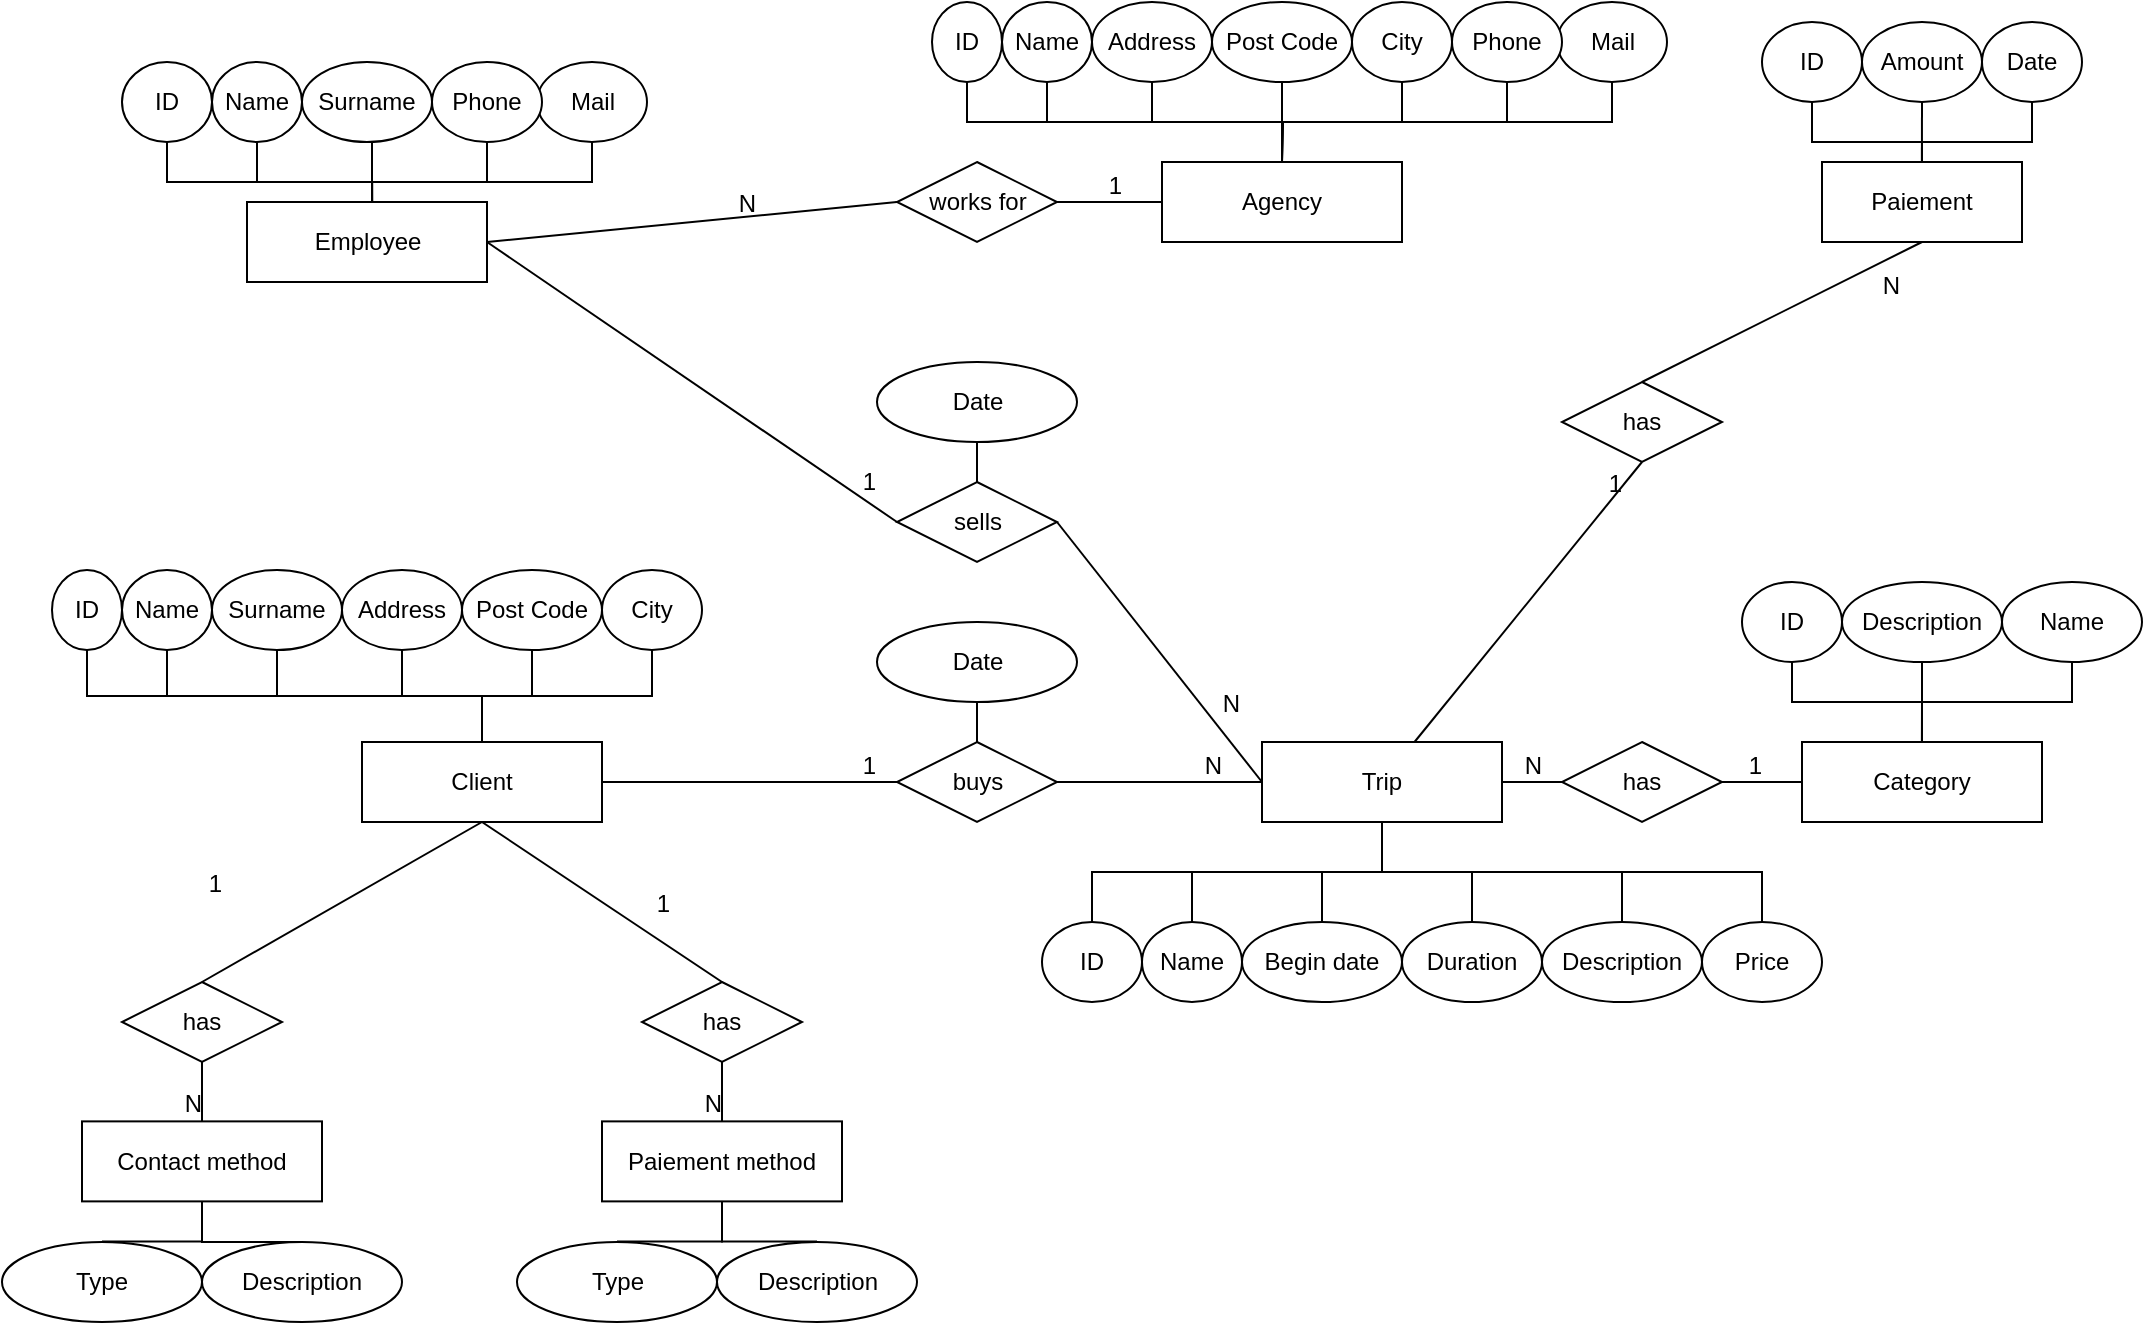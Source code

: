 <mxfile version="14.6.13" type="github" pages="3">
  <diagram id="R2lEEEUBdFMjLlhIrx00" name="Proposition 1">
    <mxGraphModel dx="1422" dy="735" grid="1" gridSize="10" guides="1" tooltips="1" connect="1" arrows="1" fold="1" page="1" pageScale="1" pageWidth="1169" pageHeight="827" math="0" shadow="0" extFonts="Permanent Marker^https://fonts.googleapis.com/css?family=Permanent+Marker">
      <root>
        <mxCell id="0" />
        <mxCell id="1" parent="0" />
        <mxCell id="nEgz5-GOV0EEa66xPJvQ-1" value="Client" style="whiteSpace=wrap;html=1;align=center;" parent="1" vertex="1">
          <mxGeometry x="260" y="500" width="120" height="40" as="geometry" />
        </mxCell>
        <mxCell id="nEgz5-GOV0EEa66xPJvQ-2" value="Trip" style="whiteSpace=wrap;html=1;align=center;" parent="1" vertex="1">
          <mxGeometry x="710" y="500" width="120" height="40" as="geometry" />
        </mxCell>
        <mxCell id="VcuoFAPImtZ86W6IwMvG-5" style="edgeStyle=orthogonalEdgeStyle;rounded=0;orthogonalLoop=1;jettySize=auto;html=1;exitX=0.5;exitY=0;exitDx=0;exitDy=0;entryX=0.5;entryY=1;entryDx=0;entryDy=0;endArrow=none;endFill=0;" parent="1" source="nEgz5-GOV0EEa66xPJvQ-3" target="nEgz5-GOV0EEa66xPJvQ-24" edge="1">
          <mxGeometry relative="1" as="geometry" />
        </mxCell>
        <mxCell id="nEgz5-GOV0EEa66xPJvQ-3" value="Category" style="whiteSpace=wrap;html=1;align=center;" parent="1" vertex="1">
          <mxGeometry x="980" y="500" width="120" height="40" as="geometry" />
        </mxCell>
        <mxCell id="VcuoFAPImtZ86W6IwMvG-36" style="edgeStyle=orthogonalEdgeStyle;rounded=0;orthogonalLoop=1;jettySize=auto;html=1;exitX=0.5;exitY=1;exitDx=0;exitDy=0;entryX=0.5;entryY=0;entryDx=0;entryDy=0;endArrow=none;endFill=0;" parent="1" source="nEgz5-GOV0EEa66xPJvQ-4" target="nEgz5-GOV0EEa66xPJvQ-69" edge="1">
          <mxGeometry relative="1" as="geometry" />
        </mxCell>
        <mxCell id="nEgz5-GOV0EEa66xPJvQ-4" value="Contact method" style="whiteSpace=wrap;html=1;align=center;" parent="1" vertex="1">
          <mxGeometry x="120" y="689.69" width="120" height="40" as="geometry" />
        </mxCell>
        <mxCell id="VcuoFAPImtZ86W6IwMvG-38" style="edgeStyle=orthogonalEdgeStyle;rounded=0;orthogonalLoop=1;jettySize=auto;html=1;exitX=0.5;exitY=1;exitDx=0;exitDy=0;entryX=0.5;entryY=0;entryDx=0;entryDy=0;endArrow=none;endFill=0;" parent="1" source="nEgz5-GOV0EEa66xPJvQ-5" target="nEgz5-GOV0EEa66xPJvQ-71" edge="1">
          <mxGeometry relative="1" as="geometry" />
        </mxCell>
        <mxCell id="VcuoFAPImtZ86W6IwMvG-39" style="edgeStyle=orthogonalEdgeStyle;rounded=0;orthogonalLoop=1;jettySize=auto;html=1;exitX=0.5;exitY=1;exitDx=0;exitDy=0;entryX=0.5;entryY=0;entryDx=0;entryDy=0;endArrow=none;endFill=0;" parent="1" source="nEgz5-GOV0EEa66xPJvQ-5" target="nEgz5-GOV0EEa66xPJvQ-68" edge="1">
          <mxGeometry relative="1" as="geometry" />
        </mxCell>
        <mxCell id="nEgz5-GOV0EEa66xPJvQ-5" value="Paiement method" style="whiteSpace=wrap;html=1;align=center;" parent="1" vertex="1">
          <mxGeometry x="380" y="689.69" width="120" height="40" as="geometry" />
        </mxCell>
        <mxCell id="nEgz5-GOV0EEa66xPJvQ-6" value="buys" style="shape=rhombus;perimeter=rhombusPerimeter;whiteSpace=wrap;html=1;align=center;" parent="1" vertex="1">
          <mxGeometry x="527.5" y="500" width="80" height="40" as="geometry" />
        </mxCell>
        <mxCell id="nEgz5-GOV0EEa66xPJvQ-7" value="" style="endArrow=none;html=1;rounded=0;exitX=1;exitY=0.5;exitDx=0;exitDy=0;entryX=0;entryY=0.5;entryDx=0;entryDy=0;" parent="1" source="nEgz5-GOV0EEa66xPJvQ-1" target="nEgz5-GOV0EEa66xPJvQ-6" edge="1">
          <mxGeometry relative="1" as="geometry">
            <mxPoint x="205" y="580" as="sourcePoint" />
            <mxPoint x="365" y="580" as="targetPoint" />
          </mxGeometry>
        </mxCell>
        <mxCell id="nEgz5-GOV0EEa66xPJvQ-8" value="1" style="resizable=0;html=1;align=right;verticalAlign=bottom;" parent="nEgz5-GOV0EEa66xPJvQ-7" connectable="0" vertex="1">
          <mxGeometry x="1" relative="1" as="geometry">
            <mxPoint x="-10" as="offset" />
          </mxGeometry>
        </mxCell>
        <mxCell id="nEgz5-GOV0EEa66xPJvQ-9" value="" style="endArrow=none;html=1;rounded=0;exitX=1;exitY=0.5;exitDx=0;exitDy=0;entryX=0;entryY=0.5;entryDx=0;entryDy=0;" parent="1" source="nEgz5-GOV0EEa66xPJvQ-6" target="nEgz5-GOV0EEa66xPJvQ-2" edge="1">
          <mxGeometry relative="1" as="geometry">
            <mxPoint x="305" y="720" as="sourcePoint" />
            <mxPoint x="465" y="720" as="targetPoint" />
          </mxGeometry>
        </mxCell>
        <mxCell id="nEgz5-GOV0EEa66xPJvQ-10" value="N" style="resizable=0;html=1;align=right;verticalAlign=bottom;" parent="nEgz5-GOV0EEa66xPJvQ-9" connectable="0" vertex="1">
          <mxGeometry x="1" relative="1" as="geometry">
            <mxPoint x="-20" as="offset" />
          </mxGeometry>
        </mxCell>
        <mxCell id="nEgz5-GOV0EEa66xPJvQ-12" value="has" style="shape=rhombus;perimeter=rhombusPerimeter;whiteSpace=wrap;html=1;align=center;" parent="1" vertex="1">
          <mxGeometry x="860" y="500" width="80" height="40" as="geometry" />
        </mxCell>
        <mxCell id="nEgz5-GOV0EEa66xPJvQ-13" value="" style="endArrow=none;html=1;rounded=0;exitX=1;exitY=0.5;exitDx=0;exitDy=0;entryX=0;entryY=0.5;entryDx=0;entryDy=0;" parent="1" source="nEgz5-GOV0EEa66xPJvQ-2" target="nEgz5-GOV0EEa66xPJvQ-12" edge="1">
          <mxGeometry relative="1" as="geometry">
            <mxPoint x="485" y="520" as="sourcePoint" />
            <mxPoint x="645" y="580" as="targetPoint" />
          </mxGeometry>
        </mxCell>
        <mxCell id="nEgz5-GOV0EEa66xPJvQ-14" value="N" style="resizable=0;html=1;align=right;verticalAlign=bottom;" parent="nEgz5-GOV0EEa66xPJvQ-13" connectable="0" vertex="1">
          <mxGeometry x="1" relative="1" as="geometry">
            <mxPoint x="-10" as="offset" />
          </mxGeometry>
        </mxCell>
        <mxCell id="nEgz5-GOV0EEa66xPJvQ-22" value="" style="endArrow=none;html=1;rounded=0;exitX=0;exitY=0.5;exitDx=0;exitDy=0;entryX=1;entryY=0.5;entryDx=0;entryDy=0;" parent="1" source="nEgz5-GOV0EEa66xPJvQ-3" target="nEgz5-GOV0EEa66xPJvQ-12" edge="1">
          <mxGeometry relative="1" as="geometry">
            <mxPoint x="495" y="530" as="sourcePoint" />
            <mxPoint x="535" y="530" as="targetPoint" />
          </mxGeometry>
        </mxCell>
        <mxCell id="nEgz5-GOV0EEa66xPJvQ-23" value="1" style="resizable=0;html=1;align=right;verticalAlign=bottom;" parent="nEgz5-GOV0EEa66xPJvQ-22" connectable="0" vertex="1">
          <mxGeometry x="1" relative="1" as="geometry">
            <mxPoint x="20" as="offset" />
          </mxGeometry>
        </mxCell>
        <mxCell id="nEgz5-GOV0EEa66xPJvQ-24" value="ID" style="ellipse;whiteSpace=wrap;html=1;align=center;" parent="1" vertex="1">
          <mxGeometry x="950" y="420" width="50" height="40" as="geometry" />
        </mxCell>
        <mxCell id="VcuoFAPImtZ86W6IwMvG-7" style="edgeStyle=orthogonalEdgeStyle;rounded=0;orthogonalLoop=1;jettySize=auto;html=1;exitX=0.5;exitY=1;exitDx=0;exitDy=0;entryX=0.5;entryY=0;entryDx=0;entryDy=0;endArrow=none;endFill=0;" parent="1" source="nEgz5-GOV0EEa66xPJvQ-25" target="nEgz5-GOV0EEa66xPJvQ-3" edge="1">
          <mxGeometry relative="1" as="geometry" />
        </mxCell>
        <mxCell id="nEgz5-GOV0EEa66xPJvQ-25" value="Name" style="ellipse;whiteSpace=wrap;html=1;align=center;" parent="1" vertex="1">
          <mxGeometry x="1080" y="420" width="70" height="40" as="geometry" />
        </mxCell>
        <mxCell id="VcuoFAPImtZ86W6IwMvG-6" style="edgeStyle=orthogonalEdgeStyle;rounded=0;orthogonalLoop=1;jettySize=auto;html=1;exitX=0.5;exitY=1;exitDx=0;exitDy=0;endArrow=none;endFill=0;" parent="1" source="nEgz5-GOV0EEa66xPJvQ-26" edge="1">
          <mxGeometry relative="1" as="geometry">
            <mxPoint x="1039.941" y="500" as="targetPoint" />
          </mxGeometry>
        </mxCell>
        <mxCell id="nEgz5-GOV0EEa66xPJvQ-26" value="Description" style="ellipse;whiteSpace=wrap;html=1;align=center;" parent="1" vertex="1">
          <mxGeometry x="1000" y="420" width="80" height="40" as="geometry" />
        </mxCell>
        <mxCell id="VcuoFAPImtZ86W6IwMvG-20" style="edgeStyle=orthogonalEdgeStyle;rounded=0;orthogonalLoop=1;jettySize=auto;html=1;exitX=0.5;exitY=0;exitDx=0;exitDy=0;entryX=0.5;entryY=1;entryDx=0;entryDy=0;endArrow=none;endFill=0;" parent="1" source="nEgz5-GOV0EEa66xPJvQ-27" target="nEgz5-GOV0EEa66xPJvQ-2" edge="1">
          <mxGeometry relative="1" as="geometry" />
        </mxCell>
        <mxCell id="nEgz5-GOV0EEa66xPJvQ-27" value="ID" style="ellipse;whiteSpace=wrap;html=1;align=center;" parent="1" vertex="1">
          <mxGeometry x="600" y="590" width="50" height="40" as="geometry" />
        </mxCell>
        <mxCell id="VcuoFAPImtZ86W6IwMvG-21" style="edgeStyle=orthogonalEdgeStyle;rounded=0;orthogonalLoop=1;jettySize=auto;html=1;exitX=0.5;exitY=0;exitDx=0;exitDy=0;entryX=0.5;entryY=1;entryDx=0;entryDy=0;endArrow=none;endFill=0;" parent="1" source="nEgz5-GOV0EEa66xPJvQ-28" target="nEgz5-GOV0EEa66xPJvQ-2" edge="1">
          <mxGeometry relative="1" as="geometry" />
        </mxCell>
        <mxCell id="nEgz5-GOV0EEa66xPJvQ-28" value="Name" style="ellipse;whiteSpace=wrap;html=1;align=center;" parent="1" vertex="1">
          <mxGeometry x="650" y="590" width="50" height="40" as="geometry" />
        </mxCell>
        <mxCell id="VcuoFAPImtZ86W6IwMvG-22" style="edgeStyle=orthogonalEdgeStyle;rounded=0;orthogonalLoop=1;jettySize=auto;html=1;exitX=0.5;exitY=0;exitDx=0;exitDy=0;endArrow=none;endFill=0;entryX=0.5;entryY=1;entryDx=0;entryDy=0;" parent="1" source="nEgz5-GOV0EEa66xPJvQ-29" target="nEgz5-GOV0EEa66xPJvQ-2" edge="1">
          <mxGeometry relative="1" as="geometry">
            <mxPoint x="770" y="540" as="targetPoint" />
          </mxGeometry>
        </mxCell>
        <mxCell id="nEgz5-GOV0EEa66xPJvQ-29" value="Begin date" style="ellipse;whiteSpace=wrap;html=1;align=center;" parent="1" vertex="1">
          <mxGeometry x="700" y="590" width="80" height="40" as="geometry" />
        </mxCell>
        <mxCell id="VcuoFAPImtZ86W6IwMvG-23" style="edgeStyle=orthogonalEdgeStyle;rounded=0;orthogonalLoop=1;jettySize=auto;html=1;exitX=0.5;exitY=0;exitDx=0;exitDy=0;endArrow=none;endFill=0;entryX=0.5;entryY=1;entryDx=0;entryDy=0;" parent="1" source="nEgz5-GOV0EEa66xPJvQ-30" target="nEgz5-GOV0EEa66xPJvQ-2" edge="1">
          <mxGeometry relative="1" as="geometry">
            <mxPoint x="770" y="540" as="targetPoint" />
          </mxGeometry>
        </mxCell>
        <mxCell id="nEgz5-GOV0EEa66xPJvQ-30" value="Duration" style="ellipse;whiteSpace=wrap;html=1;align=center;" parent="1" vertex="1">
          <mxGeometry x="780" y="590" width="70" height="40" as="geometry" />
        </mxCell>
        <mxCell id="VcuoFAPImtZ86W6IwMvG-24" style="edgeStyle=orthogonalEdgeStyle;rounded=0;orthogonalLoop=1;jettySize=auto;html=1;exitX=0.5;exitY=0;exitDx=0;exitDy=0;entryX=0.5;entryY=1;entryDx=0;entryDy=0;endArrow=none;endFill=0;" parent="1" source="nEgz5-GOV0EEa66xPJvQ-31" target="nEgz5-GOV0EEa66xPJvQ-2" edge="1">
          <mxGeometry relative="1" as="geometry" />
        </mxCell>
        <mxCell id="nEgz5-GOV0EEa66xPJvQ-31" value="Description" style="ellipse;whiteSpace=wrap;html=1;align=center;" parent="1" vertex="1">
          <mxGeometry x="850" y="590" width="80" height="40" as="geometry" />
        </mxCell>
        <mxCell id="VcuoFAPImtZ86W6IwMvG-26" style="edgeStyle=orthogonalEdgeStyle;rounded=0;orthogonalLoop=1;jettySize=auto;html=1;exitX=0.5;exitY=0;exitDx=0;exitDy=0;endArrow=none;endFill=0;entryX=0.5;entryY=1;entryDx=0;entryDy=0;" parent="1" source="nEgz5-GOV0EEa66xPJvQ-32" target="nEgz5-GOV0EEa66xPJvQ-2" edge="1">
          <mxGeometry relative="1" as="geometry">
            <mxPoint x="770" y="540" as="targetPoint" />
          </mxGeometry>
        </mxCell>
        <mxCell id="nEgz5-GOV0EEa66xPJvQ-32" value="Price" style="ellipse;whiteSpace=wrap;html=1;align=center;" parent="1" vertex="1">
          <mxGeometry x="930" y="590" width="60" height="40" as="geometry" />
        </mxCell>
        <mxCell id="VcuoFAPImtZ86W6IwMvG-27" style="edgeStyle=orthogonalEdgeStyle;rounded=0;orthogonalLoop=1;jettySize=auto;html=1;exitX=0.5;exitY=1;exitDx=0;exitDy=0;entryX=0.5;entryY=0;entryDx=0;entryDy=0;endArrow=none;endFill=0;" parent="1" source="nEgz5-GOV0EEa66xPJvQ-33" target="nEgz5-GOV0EEa66xPJvQ-1" edge="1">
          <mxGeometry relative="1" as="geometry" />
        </mxCell>
        <mxCell id="nEgz5-GOV0EEa66xPJvQ-33" value="ID" style="ellipse;whiteSpace=wrap;html=1;align=center;" parent="1" vertex="1">
          <mxGeometry x="105" y="414" width="35" height="40" as="geometry" />
        </mxCell>
        <mxCell id="VcuoFAPImtZ86W6IwMvG-28" style="edgeStyle=orthogonalEdgeStyle;rounded=0;orthogonalLoop=1;jettySize=auto;html=1;exitX=0.5;exitY=1;exitDx=0;exitDy=0;entryX=0.5;entryY=0;entryDx=0;entryDy=0;endArrow=none;endFill=0;" parent="1" source="nEgz5-GOV0EEa66xPJvQ-34" target="nEgz5-GOV0EEa66xPJvQ-1" edge="1">
          <mxGeometry relative="1" as="geometry" />
        </mxCell>
        <mxCell id="nEgz5-GOV0EEa66xPJvQ-34" value="Name" style="ellipse;whiteSpace=wrap;html=1;align=center;" parent="1" vertex="1">
          <mxGeometry x="140" y="414" width="45" height="40" as="geometry" />
        </mxCell>
        <mxCell id="VcuoFAPImtZ86W6IwMvG-29" style="edgeStyle=orthogonalEdgeStyle;rounded=0;orthogonalLoop=1;jettySize=auto;html=1;exitX=0.5;exitY=1;exitDx=0;exitDy=0;endArrow=none;endFill=0;entryX=0.5;entryY=0;entryDx=0;entryDy=0;" parent="1" source="nEgz5-GOV0EEa66xPJvQ-35" target="nEgz5-GOV0EEa66xPJvQ-1" edge="1">
          <mxGeometry relative="1" as="geometry">
            <mxPoint x="280" y="500.0" as="targetPoint" />
          </mxGeometry>
        </mxCell>
        <mxCell id="nEgz5-GOV0EEa66xPJvQ-35" value="Surname" style="ellipse;whiteSpace=wrap;html=1;align=center;" parent="1" vertex="1">
          <mxGeometry x="185" y="414" width="65" height="40" as="geometry" />
        </mxCell>
        <mxCell id="VcuoFAPImtZ86W6IwMvG-30" style="edgeStyle=orthogonalEdgeStyle;rounded=0;orthogonalLoop=1;jettySize=auto;html=1;endArrow=none;endFill=0;entryX=0.5;entryY=0;entryDx=0;entryDy=0;" parent="1" source="nEgz5-GOV0EEa66xPJvQ-36" target="nEgz5-GOV0EEa66xPJvQ-1" edge="1">
          <mxGeometry relative="1" as="geometry">
            <mxPoint x="280" y="500.0" as="targetPoint" />
          </mxGeometry>
        </mxCell>
        <mxCell id="nEgz5-GOV0EEa66xPJvQ-36" value="Address" style="ellipse;whiteSpace=wrap;html=1;align=center;" parent="1" vertex="1">
          <mxGeometry x="250" y="414" width="60" height="40" as="geometry" />
        </mxCell>
        <mxCell id="VcuoFAPImtZ86W6IwMvG-31" style="edgeStyle=orthogonalEdgeStyle;rounded=0;orthogonalLoop=1;jettySize=auto;html=1;exitX=0.5;exitY=1;exitDx=0;exitDy=0;entryX=0.5;entryY=0;entryDx=0;entryDy=0;endArrow=none;endFill=0;" parent="1" source="nEgz5-GOV0EEa66xPJvQ-38" target="nEgz5-GOV0EEa66xPJvQ-1" edge="1">
          <mxGeometry relative="1" as="geometry" />
        </mxCell>
        <mxCell id="nEgz5-GOV0EEa66xPJvQ-38" value="Post Code" style="ellipse;whiteSpace=wrap;html=1;align=center;" parent="1" vertex="1">
          <mxGeometry x="310" y="414" width="70" height="40" as="geometry" />
        </mxCell>
        <mxCell id="VcuoFAPImtZ86W6IwMvG-32" style="edgeStyle=orthogonalEdgeStyle;rounded=0;orthogonalLoop=1;jettySize=auto;html=1;exitX=0.5;exitY=1;exitDx=0;exitDy=0;endArrow=none;endFill=0;entryX=0.5;entryY=0;entryDx=0;entryDy=0;" parent="1" source="nEgz5-GOV0EEa66xPJvQ-39" target="nEgz5-GOV0EEa66xPJvQ-1" edge="1">
          <mxGeometry relative="1" as="geometry">
            <mxPoint x="280" y="500.0" as="targetPoint" />
          </mxGeometry>
        </mxCell>
        <mxCell id="nEgz5-GOV0EEa66xPJvQ-39" value="City" style="ellipse;whiteSpace=wrap;html=1;align=center;" parent="1" vertex="1">
          <mxGeometry x="380" y="414" width="50" height="40" as="geometry" />
        </mxCell>
        <mxCell id="nEgz5-GOV0EEa66xPJvQ-40" value="has" style="shape=rhombus;perimeter=rhombusPerimeter;whiteSpace=wrap;html=1;align=center;" parent="1" vertex="1">
          <mxGeometry x="140" y="620" width="80" height="40" as="geometry" />
        </mxCell>
        <mxCell id="nEgz5-GOV0EEa66xPJvQ-41" value="has" style="shape=rhombus;perimeter=rhombusPerimeter;whiteSpace=wrap;html=1;align=center;" parent="1" vertex="1">
          <mxGeometry x="400" y="620" width="80" height="40" as="geometry" />
        </mxCell>
        <mxCell id="nEgz5-GOV0EEa66xPJvQ-42" value="" style="endArrow=none;html=1;rounded=0;exitX=0.5;exitY=1;exitDx=0;exitDy=0;entryX=0.5;entryY=0;entryDx=0;entryDy=0;" parent="1" source="nEgz5-GOV0EEa66xPJvQ-41" target="nEgz5-GOV0EEa66xPJvQ-5" edge="1">
          <mxGeometry relative="1" as="geometry">
            <mxPoint x="430" y="579.69" as="sourcePoint" />
            <mxPoint x="590" y="579.69" as="targetPoint" />
          </mxGeometry>
        </mxCell>
        <mxCell id="nEgz5-GOV0EEa66xPJvQ-43" value="N" style="resizable=0;html=1;align=right;verticalAlign=bottom;" parent="nEgz5-GOV0EEa66xPJvQ-42" connectable="0" vertex="1">
          <mxGeometry x="1" relative="1" as="geometry" />
        </mxCell>
        <mxCell id="nEgz5-GOV0EEa66xPJvQ-44" value="" style="endArrow=none;html=1;rounded=0;exitX=0.5;exitY=1;exitDx=0;exitDy=0;entryX=0.5;entryY=0;entryDx=0;entryDy=0;" parent="1" source="nEgz5-GOV0EEa66xPJvQ-40" target="nEgz5-GOV0EEa66xPJvQ-4" edge="1">
          <mxGeometry relative="1" as="geometry">
            <mxPoint x="325" y="850" as="sourcePoint" />
            <mxPoint x="325" y="880" as="targetPoint" />
          </mxGeometry>
        </mxCell>
        <mxCell id="nEgz5-GOV0EEa66xPJvQ-45" value="N" style="resizable=0;html=1;align=right;verticalAlign=bottom;" parent="nEgz5-GOV0EEa66xPJvQ-44" connectable="0" vertex="1">
          <mxGeometry x="1" relative="1" as="geometry" />
        </mxCell>
        <mxCell id="nEgz5-GOV0EEa66xPJvQ-46" value="" style="endArrow=none;html=1;rounded=0;entryX=0.5;entryY=0;entryDx=0;entryDy=0;exitX=0.5;exitY=1;exitDx=0;exitDy=0;" parent="1" source="nEgz5-GOV0EEa66xPJvQ-1" target="nEgz5-GOV0EEa66xPJvQ-41" edge="1">
          <mxGeometry relative="1" as="geometry">
            <mxPoint x="305" y="780" as="sourcePoint" />
            <mxPoint x="465" y="780" as="targetPoint" />
          </mxGeometry>
        </mxCell>
        <mxCell id="nEgz5-GOV0EEa66xPJvQ-47" value="1" style="resizable=0;html=1;align=right;verticalAlign=bottom;" parent="nEgz5-GOV0EEa66xPJvQ-46" connectable="0" vertex="1">
          <mxGeometry x="1" relative="1" as="geometry">
            <mxPoint x="-25" y="-30" as="offset" />
          </mxGeometry>
        </mxCell>
        <mxCell id="nEgz5-GOV0EEa66xPJvQ-54" value="has" style="shape=rhombus;perimeter=rhombusPerimeter;whiteSpace=wrap;html=1;align=center;" parent="1" vertex="1">
          <mxGeometry x="860" y="320" width="80" height="40" as="geometry" />
        </mxCell>
        <mxCell id="nEgz5-GOV0EEa66xPJvQ-55" value="Paiement" style="whiteSpace=wrap;html=1;align=center;" parent="1" vertex="1">
          <mxGeometry x="990" y="210" width="100" height="40" as="geometry" />
        </mxCell>
        <mxCell id="nEgz5-GOV0EEa66xPJvQ-56" value="" style="endArrow=none;html=1;rounded=0;entryX=0.5;entryY=1;entryDx=0;entryDy=0;" parent="1" source="nEgz5-GOV0EEa66xPJvQ-2" target="nEgz5-GOV0EEa66xPJvQ-54" edge="1">
          <mxGeometry relative="1" as="geometry">
            <mxPoint x="305" y="620" as="sourcePoint" />
            <mxPoint x="465" y="620" as="targetPoint" />
          </mxGeometry>
        </mxCell>
        <mxCell id="nEgz5-GOV0EEa66xPJvQ-57" value="1" style="resizable=0;html=1;align=right;verticalAlign=bottom;" parent="nEgz5-GOV0EEa66xPJvQ-56" connectable="0" vertex="1">
          <mxGeometry x="1" relative="1" as="geometry">
            <mxPoint x="-10" y="20" as="offset" />
          </mxGeometry>
        </mxCell>
        <mxCell id="nEgz5-GOV0EEa66xPJvQ-58" value="" style="endArrow=none;html=1;rounded=0;exitX=0.5;exitY=0;exitDx=0;exitDy=0;entryX=0.5;entryY=1;entryDx=0;entryDy=0;" parent="1" source="nEgz5-GOV0EEa66xPJvQ-54" target="nEgz5-GOV0EEa66xPJvQ-55" edge="1">
          <mxGeometry relative="1" as="geometry">
            <mxPoint x="424.5" y="410" as="sourcePoint" />
            <mxPoint x="375" y="400" as="targetPoint" />
          </mxGeometry>
        </mxCell>
        <mxCell id="nEgz5-GOV0EEa66xPJvQ-59" value="N" style="resizable=0;html=1;align=right;verticalAlign=bottom;" parent="nEgz5-GOV0EEa66xPJvQ-58" connectable="0" vertex="1">
          <mxGeometry x="1" relative="1" as="geometry">
            <mxPoint x="-10" y="30" as="offset" />
          </mxGeometry>
        </mxCell>
        <mxCell id="VcuoFAPImtZ86W6IwMvG-8" style="edgeStyle=orthogonalEdgeStyle;rounded=0;orthogonalLoop=1;jettySize=auto;html=1;exitX=0.5;exitY=1;exitDx=0;exitDy=0;entryX=0.5;entryY=0;entryDx=0;entryDy=0;endArrow=none;endFill=0;" parent="1" source="nEgz5-GOV0EEa66xPJvQ-62" target="nEgz5-GOV0EEa66xPJvQ-55" edge="1">
          <mxGeometry relative="1" as="geometry">
            <Array as="points">
              <mxPoint x="985" y="200" />
              <mxPoint x="1040" y="200" />
            </Array>
          </mxGeometry>
        </mxCell>
        <mxCell id="nEgz5-GOV0EEa66xPJvQ-62" value="ID" style="ellipse;whiteSpace=wrap;html=1;align=center;" parent="1" vertex="1">
          <mxGeometry x="960" y="140" width="50" height="40" as="geometry" />
        </mxCell>
        <mxCell id="VcuoFAPImtZ86W6IwMvG-10" style="edgeStyle=orthogonalEdgeStyle;rounded=0;orthogonalLoop=1;jettySize=auto;html=1;exitX=0.5;exitY=1;exitDx=0;exitDy=0;endArrow=none;endFill=0;" parent="1" source="nEgz5-GOV0EEa66xPJvQ-64" edge="1">
          <mxGeometry relative="1" as="geometry">
            <mxPoint x="1040.0" y="210" as="targetPoint" />
            <Array as="points">
              <mxPoint x="1095" y="200" />
              <mxPoint x="1040" y="200" />
            </Array>
          </mxGeometry>
        </mxCell>
        <mxCell id="nEgz5-GOV0EEa66xPJvQ-64" value="Date" style="ellipse;whiteSpace=wrap;html=1;align=center;" parent="1" vertex="1">
          <mxGeometry x="1070" y="140" width="50" height="40" as="geometry" />
        </mxCell>
        <mxCell id="VcuoFAPImtZ86W6IwMvG-9" style="edgeStyle=orthogonalEdgeStyle;rounded=0;orthogonalLoop=1;jettySize=auto;html=1;exitX=0.5;exitY=1;exitDx=0;exitDy=0;endArrow=none;endFill=0;" parent="1" source="nEgz5-GOV0EEa66xPJvQ-65" edge="1">
          <mxGeometry relative="1" as="geometry">
            <mxPoint x="1039.941" y="210" as="targetPoint" />
          </mxGeometry>
        </mxCell>
        <mxCell id="nEgz5-GOV0EEa66xPJvQ-65" value="Amount" style="ellipse;whiteSpace=wrap;html=1;align=center;" parent="1" vertex="1">
          <mxGeometry x="1010" y="140" width="60" height="40" as="geometry" />
        </mxCell>
        <mxCell id="VcuoFAPImtZ86W6IwMvG-37" style="edgeStyle=orthogonalEdgeStyle;rounded=0;orthogonalLoop=1;jettySize=auto;html=1;exitX=0.5;exitY=0;exitDx=0;exitDy=0;endArrow=none;endFill=0;" parent="1" source="nEgz5-GOV0EEa66xPJvQ-67" edge="1">
          <mxGeometry relative="1" as="geometry">
            <mxPoint x="180" y="730" as="targetPoint" />
            <Array as="points">
              <mxPoint x="180" y="750" />
            </Array>
          </mxGeometry>
        </mxCell>
        <mxCell id="nEgz5-GOV0EEa66xPJvQ-67" value="Description" style="ellipse;whiteSpace=wrap;html=1;align=center;" parent="1" vertex="1">
          <mxGeometry x="180" y="750" width="100" height="40" as="geometry" />
        </mxCell>
        <mxCell id="nEgz5-GOV0EEa66xPJvQ-68" value="Description" style="ellipse;whiteSpace=wrap;html=1;align=center;" parent="1" vertex="1">
          <mxGeometry x="437.5" y="750" width="100" height="40" as="geometry" />
        </mxCell>
        <mxCell id="nEgz5-GOV0EEa66xPJvQ-69" value="Type" style="ellipse;whiteSpace=wrap;html=1;align=center;" parent="1" vertex="1">
          <mxGeometry x="80" y="750" width="100" height="40" as="geometry" />
        </mxCell>
        <mxCell id="nEgz5-GOV0EEa66xPJvQ-71" value="Type" style="ellipse;whiteSpace=wrap;html=1;align=center;" parent="1" vertex="1">
          <mxGeometry x="337.5" y="750" width="100" height="40" as="geometry" />
        </mxCell>
        <mxCell id="nEgz5-GOV0EEa66xPJvQ-72" value="Employee" style="whiteSpace=wrap;html=1;align=center;" parent="1" vertex="1">
          <mxGeometry x="202.5" y="230" width="120" height="40" as="geometry" />
        </mxCell>
        <mxCell id="nEgz5-GOV0EEa66xPJvQ-73" value="sells" style="shape=rhombus;perimeter=rhombusPerimeter;whiteSpace=wrap;html=1;align=center;" parent="1" vertex="1">
          <mxGeometry x="527.5" y="370" width="80" height="40" as="geometry" />
        </mxCell>
        <mxCell id="nEgz5-GOV0EEa66xPJvQ-74" value="" style="endArrow=none;html=1;rounded=0;exitX=1;exitY=0.5;exitDx=0;exitDy=0;entryX=0;entryY=0.5;entryDx=0;entryDy=0;" parent="1" source="nEgz5-GOV0EEa66xPJvQ-72" target="nEgz5-GOV0EEa66xPJvQ-73" edge="1">
          <mxGeometry relative="1" as="geometry">
            <mxPoint x="195" y="500" as="sourcePoint" />
            <mxPoint x="355" y="500" as="targetPoint" />
          </mxGeometry>
        </mxCell>
        <mxCell id="nEgz5-GOV0EEa66xPJvQ-75" value="1" style="resizable=0;html=1;align=right;verticalAlign=bottom;" parent="nEgz5-GOV0EEa66xPJvQ-74" connectable="0" vertex="1">
          <mxGeometry x="1" relative="1" as="geometry">
            <mxPoint x="-10" y="-11" as="offset" />
          </mxGeometry>
        </mxCell>
        <mxCell id="nEgz5-GOV0EEa66xPJvQ-78" value="" style="endArrow=none;html=1;rounded=0;fontSize=27;exitX=1;exitY=0.5;exitDx=0;exitDy=0;entryX=0;entryY=0.5;entryDx=0;entryDy=0;" parent="1" source="nEgz5-GOV0EEa66xPJvQ-73" target="nEgz5-GOV0EEa66xPJvQ-2" edge="1">
          <mxGeometry relative="1" as="geometry">
            <mxPoint x="305" y="620" as="sourcePoint" />
            <mxPoint x="465" y="620" as="targetPoint" />
          </mxGeometry>
        </mxCell>
        <mxCell id="nEgz5-GOV0EEa66xPJvQ-79" value="N" style="resizable=0;html=1;align=right;verticalAlign=bottom;" parent="nEgz5-GOV0EEa66xPJvQ-78" connectable="0" vertex="1">
          <mxGeometry x="1" relative="1" as="geometry">
            <mxPoint x="-10" y="-30" as="offset" />
          </mxGeometry>
        </mxCell>
        <mxCell id="VcuoFAPImtZ86W6IwMvG-16" style="edgeStyle=orthogonalEdgeStyle;rounded=0;orthogonalLoop=1;jettySize=auto;html=1;exitX=0.5;exitY=1;exitDx=0;exitDy=0;entryX=0.522;entryY=0.01;entryDx=0;entryDy=0;entryPerimeter=0;endArrow=none;endFill=0;" parent="1" source="nEgz5-GOV0EEa66xPJvQ-80" target="nEgz5-GOV0EEa66xPJvQ-72" edge="1">
          <mxGeometry relative="1" as="geometry">
            <Array as="points">
              <mxPoint x="162" y="220" />
              <mxPoint x="265" y="220" />
            </Array>
          </mxGeometry>
        </mxCell>
        <mxCell id="nEgz5-GOV0EEa66xPJvQ-80" value="ID" style="ellipse;whiteSpace=wrap;html=1;align=center;" parent="1" vertex="1">
          <mxGeometry x="140" y="160" width="45" height="40" as="geometry" />
        </mxCell>
        <mxCell id="VcuoFAPImtZ86W6IwMvG-12" style="edgeStyle=orthogonalEdgeStyle;rounded=0;orthogonalLoop=1;jettySize=auto;html=1;exitX=0.5;exitY=1;exitDx=0;exitDy=0;entryX=0.5;entryY=0;entryDx=0;entryDy=0;endArrow=none;endFill=0;" parent="1" source="nEgz5-GOV0EEa66xPJvQ-81" target="nEgz5-GOV0EEa66xPJvQ-72" edge="1">
          <mxGeometry relative="1" as="geometry">
            <Array as="points">
              <mxPoint x="207" y="220" />
              <mxPoint x="265" y="220" />
            </Array>
          </mxGeometry>
        </mxCell>
        <mxCell id="nEgz5-GOV0EEa66xPJvQ-81" value="Name" style="ellipse;whiteSpace=wrap;html=1;align=center;" parent="1" vertex="1">
          <mxGeometry x="185" y="160" width="45" height="40" as="geometry" />
        </mxCell>
        <mxCell id="VcuoFAPImtZ86W6IwMvG-13" style="edgeStyle=orthogonalEdgeStyle;rounded=0;orthogonalLoop=1;jettySize=auto;html=1;exitX=0.5;exitY=1;exitDx=0;exitDy=0;endArrow=none;endFill=0;" parent="1" source="nEgz5-GOV0EEa66xPJvQ-82" edge="1">
          <mxGeometry relative="1" as="geometry">
            <mxPoint x="265" y="230" as="targetPoint" />
          </mxGeometry>
        </mxCell>
        <mxCell id="nEgz5-GOV0EEa66xPJvQ-82" value="Surname" style="ellipse;whiteSpace=wrap;html=1;align=center;" parent="1" vertex="1">
          <mxGeometry x="230" y="160" width="65" height="40" as="geometry" />
        </mxCell>
        <mxCell id="VcuoFAPImtZ86W6IwMvG-15" style="edgeStyle=orthogonalEdgeStyle;rounded=0;orthogonalLoop=1;jettySize=auto;html=1;exitX=0.5;exitY=1;exitDx=0;exitDy=0;endArrow=none;endFill=0;" parent="1" source="nEgz5-GOV0EEa66xPJvQ-83" edge="1">
          <mxGeometry relative="1" as="geometry">
            <mxPoint x="265" y="230" as="targetPoint" />
            <Array as="points">
              <mxPoint x="375" y="220" />
              <mxPoint x="265" y="220" />
            </Array>
          </mxGeometry>
        </mxCell>
        <mxCell id="nEgz5-GOV0EEa66xPJvQ-83" value="Mail" style="ellipse;whiteSpace=wrap;html=1;align=center;" parent="1" vertex="1">
          <mxGeometry x="347.5" y="160" width="55" height="40" as="geometry" />
        </mxCell>
        <mxCell id="VcuoFAPImtZ86W6IwMvG-14" style="edgeStyle=orthogonalEdgeStyle;rounded=0;orthogonalLoop=1;jettySize=auto;html=1;exitX=0.5;exitY=1;exitDx=0;exitDy=0;endArrow=none;endFill=0;" parent="1" source="nEgz5-GOV0EEa66xPJvQ-84" edge="1">
          <mxGeometry relative="1" as="geometry">
            <mxPoint x="265" y="230" as="targetPoint" />
            <Array as="points">
              <mxPoint x="323" y="220" />
              <mxPoint x="265" y="220" />
            </Array>
          </mxGeometry>
        </mxCell>
        <mxCell id="nEgz5-GOV0EEa66xPJvQ-84" value="Phone" style="ellipse;whiteSpace=wrap;html=1;align=center;" parent="1" vertex="1">
          <mxGeometry x="295" y="160" width="55" height="40" as="geometry" />
        </mxCell>
        <mxCell id="VcuoFAPImtZ86W6IwMvG-17" value="" style="edgeStyle=orthogonalEdgeStyle;rounded=0;orthogonalLoop=1;jettySize=auto;html=1;endArrow=none;endFill=0;entryX=0.5;entryY=0;entryDx=0;entryDy=0;" parent="1" source="nEgz5-GOV0EEa66xPJvQ-85" target="nEgz5-GOV0EEa66xPJvQ-6" edge="1">
          <mxGeometry relative="1" as="geometry" />
        </mxCell>
        <mxCell id="nEgz5-GOV0EEa66xPJvQ-85" value="Date" style="ellipse;whiteSpace=wrap;html=1;align=center;" parent="1" vertex="1">
          <mxGeometry x="517.5" y="440" width="100" height="40" as="geometry" />
        </mxCell>
        <mxCell id="VcuoFAPImtZ86W6IwMvG-19" value="" style="edgeStyle=orthogonalEdgeStyle;rounded=0;orthogonalLoop=1;jettySize=auto;html=1;endArrow=none;endFill=0;entryX=0.5;entryY=0;entryDx=0;entryDy=0;" parent="1" source="VcuoFAPImtZ86W6IwMvG-18" target="nEgz5-GOV0EEa66xPJvQ-73" edge="1">
          <mxGeometry relative="1" as="geometry" />
        </mxCell>
        <mxCell id="VcuoFAPImtZ86W6IwMvG-18" value="Date" style="ellipse;whiteSpace=wrap;html=1;align=center;" parent="1" vertex="1">
          <mxGeometry x="517.5" y="310" width="100" height="40" as="geometry" />
        </mxCell>
        <mxCell id="VcuoFAPImtZ86W6IwMvG-34" value="" style="endArrow=none;html=1;rounded=0;exitX=0.5;exitY=1;exitDx=0;exitDy=0;entryX=0.5;entryY=0;entryDx=0;entryDy=0;" parent="1" source="nEgz5-GOV0EEa66xPJvQ-1" target="nEgz5-GOV0EEa66xPJvQ-40" edge="1">
          <mxGeometry relative="1" as="geometry">
            <mxPoint x="480" y="700" as="sourcePoint" />
            <mxPoint x="640" y="700" as="targetPoint" />
          </mxGeometry>
        </mxCell>
        <mxCell id="VcuoFAPImtZ86W6IwMvG-35" value="1" style="resizable=0;html=1;align=right;verticalAlign=bottom;" parent="VcuoFAPImtZ86W6IwMvG-34" connectable="0" vertex="1">
          <mxGeometry x="1" relative="1" as="geometry">
            <mxPoint x="10" y="-40" as="offset" />
          </mxGeometry>
        </mxCell>
        <mxCell id="XwI_Fr0QrtdZdHWert8k-1" value="Agency" style="whiteSpace=wrap;html=1;align=center;" parent="1" vertex="1">
          <mxGeometry x="660" y="210" width="120" height="40" as="geometry" />
        </mxCell>
        <mxCell id="XwI_Fr0QrtdZdHWert8k-2" value="works for" style="shape=rhombus;perimeter=rhombusPerimeter;whiteSpace=wrap;html=1;align=center;" parent="1" vertex="1">
          <mxGeometry x="527.5" y="210" width="80" height="40" as="geometry" />
        </mxCell>
        <mxCell id="XwI_Fr0QrtdZdHWert8k-3" value="" style="endArrow=none;html=1;rounded=0;exitX=1;exitY=0.5;exitDx=0;exitDy=0;entryX=0;entryY=0.5;entryDx=0;entryDy=0;" parent="1" source="nEgz5-GOV0EEa66xPJvQ-72" target="XwI_Fr0QrtdZdHWert8k-2" edge="1">
          <mxGeometry relative="1" as="geometry">
            <mxPoint x="490" y="40" as="sourcePoint" />
            <mxPoint x="522.5" y="290" as="targetPoint" />
          </mxGeometry>
        </mxCell>
        <mxCell id="XwI_Fr0QrtdZdHWert8k-4" value="N" style="resizable=0;html=1;align=right;verticalAlign=bottom;" parent="XwI_Fr0QrtdZdHWert8k-3" connectable="0" vertex="1">
          <mxGeometry x="1" relative="1" as="geometry">
            <mxPoint x="-70" y="10" as="offset" />
          </mxGeometry>
        </mxCell>
        <mxCell id="XwI_Fr0QrtdZdHWert8k-5" value="" style="endArrow=none;html=1;rounded=0;fontSize=27;exitX=1;exitY=0.5;exitDx=0;exitDy=0;entryX=0;entryY=0.5;entryDx=0;entryDy=0;" parent="1" source="XwI_Fr0QrtdZdHWert8k-2" target="XwI_Fr0QrtdZdHWert8k-1" edge="1">
          <mxGeometry relative="1" as="geometry">
            <mxPoint x="472.5" y="410" as="sourcePoint" />
            <mxPoint x="877.5" y="310" as="targetPoint" />
          </mxGeometry>
        </mxCell>
        <mxCell id="XwI_Fr0QrtdZdHWert8k-6" value="1" style="resizable=0;html=1;align=right;verticalAlign=bottom;" parent="XwI_Fr0QrtdZdHWert8k-5" connectable="0" vertex="1">
          <mxGeometry x="1" relative="1" as="geometry">
            <mxPoint x="-20" as="offset" />
          </mxGeometry>
        </mxCell>
        <mxCell id="XwI_Fr0QrtdZdHWert8k-14" style="edgeStyle=orthogonalEdgeStyle;rounded=0;orthogonalLoop=1;jettySize=auto;html=1;exitX=0.5;exitY=1;exitDx=0;exitDy=0;entryX=0.5;entryY=0;entryDx=0;entryDy=0;endArrow=none;endFill=0;" parent="1" source="XwI_Fr0QrtdZdHWert8k-8" target="XwI_Fr0QrtdZdHWert8k-1" edge="1">
          <mxGeometry relative="1" as="geometry" />
        </mxCell>
        <mxCell id="XwI_Fr0QrtdZdHWert8k-8" value="ID" style="ellipse;whiteSpace=wrap;html=1;align=center;" parent="1" vertex="1">
          <mxGeometry x="545" y="130" width="35" height="40" as="geometry" />
        </mxCell>
        <mxCell id="XwI_Fr0QrtdZdHWert8k-15" style="edgeStyle=orthogonalEdgeStyle;rounded=0;orthogonalLoop=1;jettySize=auto;html=1;exitX=0.5;exitY=1;exitDx=0;exitDy=0;endArrow=none;endFill=0;" parent="1" source="XwI_Fr0QrtdZdHWert8k-9" edge="1">
          <mxGeometry relative="1" as="geometry">
            <mxPoint x="720" y="210" as="targetPoint" />
          </mxGeometry>
        </mxCell>
        <mxCell id="XwI_Fr0QrtdZdHWert8k-9" value="Name" style="ellipse;whiteSpace=wrap;html=1;align=center;" parent="1" vertex="1">
          <mxGeometry x="580" y="130" width="45" height="40" as="geometry" />
        </mxCell>
        <mxCell id="XwI_Fr0QrtdZdHWert8k-16" style="edgeStyle=orthogonalEdgeStyle;rounded=0;orthogonalLoop=1;jettySize=auto;html=1;exitX=0.5;exitY=1;exitDx=0;exitDy=0;endArrow=none;endFill=0;" parent="1" source="XwI_Fr0QrtdZdHWert8k-11" edge="1">
          <mxGeometry relative="1" as="geometry">
            <mxPoint x="720" y="210" as="targetPoint" />
          </mxGeometry>
        </mxCell>
        <mxCell id="XwI_Fr0QrtdZdHWert8k-11" value="Address" style="ellipse;whiteSpace=wrap;html=1;align=center;" parent="1" vertex="1">
          <mxGeometry x="625" y="130" width="60" height="40" as="geometry" />
        </mxCell>
        <mxCell id="XwI_Fr0QrtdZdHWert8k-17" style="edgeStyle=orthogonalEdgeStyle;rounded=0;orthogonalLoop=1;jettySize=auto;html=1;exitX=0.5;exitY=1;exitDx=0;exitDy=0;entryX=0.5;entryY=0;entryDx=0;entryDy=0;endArrow=none;endFill=0;" parent="1" source="XwI_Fr0QrtdZdHWert8k-12" target="XwI_Fr0QrtdZdHWert8k-1" edge="1">
          <mxGeometry relative="1" as="geometry" />
        </mxCell>
        <mxCell id="XwI_Fr0QrtdZdHWert8k-12" value="Post Code" style="ellipse;whiteSpace=wrap;html=1;align=center;" parent="1" vertex="1">
          <mxGeometry x="685" y="130" width="70" height="40" as="geometry" />
        </mxCell>
        <mxCell id="XwI_Fr0QrtdZdHWert8k-18" style="edgeStyle=orthogonalEdgeStyle;rounded=0;orthogonalLoop=1;jettySize=auto;html=1;exitX=0.5;exitY=1;exitDx=0;exitDy=0;entryX=0.5;entryY=0;entryDx=0;entryDy=0;endArrow=none;endFill=0;" parent="1" source="XwI_Fr0QrtdZdHWert8k-13" target="XwI_Fr0QrtdZdHWert8k-1" edge="1">
          <mxGeometry relative="1" as="geometry" />
        </mxCell>
        <mxCell id="XwI_Fr0QrtdZdHWert8k-13" value="City" style="ellipse;whiteSpace=wrap;html=1;align=center;" parent="1" vertex="1">
          <mxGeometry x="755" y="130" width="50" height="40" as="geometry" />
        </mxCell>
        <mxCell id="XwI_Fr0QrtdZdHWert8k-23" style="edgeStyle=orthogonalEdgeStyle;rounded=0;orthogonalLoop=1;jettySize=auto;html=1;exitX=0.5;exitY=1;exitDx=0;exitDy=0;entryX=0.5;entryY=0;entryDx=0;entryDy=0;endArrow=none;endFill=0;" parent="1" source="XwI_Fr0QrtdZdHWert8k-20" target="XwI_Fr0QrtdZdHWert8k-1" edge="1">
          <mxGeometry relative="1" as="geometry" />
        </mxCell>
        <mxCell id="XwI_Fr0QrtdZdHWert8k-20" value="Mail" style="ellipse;whiteSpace=wrap;html=1;align=center;" parent="1" vertex="1">
          <mxGeometry x="857.5" y="130" width="55" height="40" as="geometry" />
        </mxCell>
        <mxCell id="XwI_Fr0QrtdZdHWert8k-22" style="edgeStyle=orthogonalEdgeStyle;rounded=0;orthogonalLoop=1;jettySize=auto;html=1;exitX=0.5;exitY=1;exitDx=0;exitDy=0;entryX=0.5;entryY=0;entryDx=0;entryDy=0;endArrow=none;endFill=0;" parent="1" source="XwI_Fr0QrtdZdHWert8k-21" target="XwI_Fr0QrtdZdHWert8k-1" edge="1">
          <mxGeometry relative="1" as="geometry" />
        </mxCell>
        <mxCell id="XwI_Fr0QrtdZdHWert8k-21" value="Phone" style="ellipse;whiteSpace=wrap;html=1;align=center;" parent="1" vertex="1">
          <mxGeometry x="805" y="130" width="55" height="40" as="geometry" />
        </mxCell>
      </root>
    </mxGraphModel>
  </diagram>
  <diagram id="ZBwfnzsvNy0hRuYBvgoa" name="Proposition 2">
    <mxGraphModel dx="1422" dy="735" grid="1" gridSize="10" guides="1" tooltips="1" connect="1" arrows="1" fold="1" page="1" pageScale="1" pageWidth="1169" pageHeight="827" math="0" shadow="0">
      <root>
        <mxCell id="MP0Qh04_N83I57IgUe5a-0" />
        <mxCell id="MP0Qh04_N83I57IgUe5a-1" parent="MP0Qh04_N83I57IgUe5a-0" />
        <mxCell id="bVpO101L37WRXFTXHiUC-115" style="edgeStyle=orthogonalEdgeStyle;rounded=0;orthogonalLoop=1;jettySize=auto;html=1;exitX=0;exitY=0.5;exitDx=0;exitDy=0;entryX=1;entryY=0.5;entryDx=0;entryDy=0;endArrow=none;endFill=0;" parent="MP0Qh04_N83I57IgUe5a-1" source="bVpO101L37WRXFTXHiUC-0" target="bVpO101L37WRXFTXHiUC-71" edge="1">
          <mxGeometry relative="1" as="geometry" />
        </mxCell>
        <mxCell id="bVpO101L37WRXFTXHiUC-0" value="Client" style="whiteSpace=wrap;html=1;align=center;" parent="MP0Qh04_N83I57IgUe5a-1" vertex="1">
          <mxGeometry x="200" y="430" width="120" height="40" as="geometry" />
        </mxCell>
        <mxCell id="bVpO101L37WRXFTXHiUC-1" value="Trip" style="whiteSpace=wrap;html=1;align=center;" parent="MP0Qh04_N83I57IgUe5a-1" vertex="1">
          <mxGeometry x="567.5" y="620" width="120" height="40" as="geometry" />
        </mxCell>
        <mxCell id="bVpO101L37WRXFTXHiUC-2" style="edgeStyle=orthogonalEdgeStyle;rounded=0;orthogonalLoop=1;jettySize=auto;html=1;exitX=0.5;exitY=0;exitDx=0;exitDy=0;entryX=0.5;entryY=1;entryDx=0;entryDy=0;endArrow=none;endFill=0;" parent="MP0Qh04_N83I57IgUe5a-1" source="bVpO101L37WRXFTXHiUC-3" target="bVpO101L37WRXFTXHiUC-19" edge="1">
          <mxGeometry relative="1" as="geometry" />
        </mxCell>
        <mxCell id="T_p8w_AV8Ryn_51U0d1k-23" style="edgeStyle=orthogonalEdgeStyle;rounded=0;orthogonalLoop=1;jettySize=auto;html=1;exitX=1;exitY=0.5;exitDx=0;exitDy=0;entryX=0;entryY=0.5;entryDx=0;entryDy=0;labelBackgroundColor=#FF9999;endArrow=none;endFill=0;" parent="MP0Qh04_N83I57IgUe5a-1" source="bVpO101L37WRXFTXHiUC-3" target="T_p8w_AV8Ryn_51U0d1k-21" edge="1">
          <mxGeometry relative="1" as="geometry" />
        </mxCell>
        <mxCell id="bVpO101L37WRXFTXHiUC-3" value="Activity" style="whiteSpace=wrap;html=1;align=center;" parent="MP0Qh04_N83I57IgUe5a-1" vertex="1">
          <mxGeometry x="950" y="364" width="120" height="40" as="geometry" />
        </mxCell>
        <mxCell id="bVpO101L37WRXFTXHiUC-9" value="buys" style="shape=rhombus;perimeter=rhombusPerimeter;whiteSpace=wrap;html=1;align=center;" parent="MP0Qh04_N83I57IgUe5a-1" vertex="1">
          <mxGeometry x="390" y="430" width="80" height="40" as="geometry" />
        </mxCell>
        <mxCell id="bVpO101L37WRXFTXHiUC-10" value="" style="endArrow=none;html=1;rounded=0;exitX=1;exitY=0.5;exitDx=0;exitDy=0;entryX=0;entryY=0.5;entryDx=0;entryDy=0;" parent="MP0Qh04_N83I57IgUe5a-1" source="bVpO101L37WRXFTXHiUC-0" target="bVpO101L37WRXFTXHiUC-9" edge="1">
          <mxGeometry relative="1" as="geometry">
            <mxPoint x="165" y="490" as="sourcePoint" />
            <mxPoint x="325" y="490" as="targetPoint" />
          </mxGeometry>
        </mxCell>
        <mxCell id="bVpO101L37WRXFTXHiUC-11" value="1" style="resizable=0;html=1;align=right;verticalAlign=bottom;" parent="bVpO101L37WRXFTXHiUC-10" connectable="0" vertex="1">
          <mxGeometry x="1" relative="1" as="geometry">
            <mxPoint x="-31" as="offset" />
          </mxGeometry>
        </mxCell>
        <mxCell id="bVpO101L37WRXFTXHiUC-12" value="" style="endArrow=none;html=1;rounded=0;exitX=1;exitY=0.5;exitDx=0;exitDy=0;entryX=0.5;entryY=0;entryDx=0;entryDy=0;" parent="MP0Qh04_N83I57IgUe5a-1" source="bVpO101L37WRXFTXHiUC-9" target="bVpO101L37WRXFTXHiUC-1" edge="1">
          <mxGeometry relative="1" as="geometry">
            <mxPoint x="265" y="630" as="sourcePoint" />
            <mxPoint x="425" y="630" as="targetPoint" />
          </mxGeometry>
        </mxCell>
        <mxCell id="bVpO101L37WRXFTXHiUC-13" value="N" style="resizable=0;html=1;align=right;verticalAlign=bottom;" parent="bVpO101L37WRXFTXHiUC-12" connectable="0" vertex="1">
          <mxGeometry x="1" relative="1" as="geometry">
            <mxPoint x="-73" y="-90" as="offset" />
          </mxGeometry>
        </mxCell>
        <mxCell id="bVpO101L37WRXFTXHiUC-14" value="has" style="shape=rhombus;perimeter=rhombusPerimeter;whiteSpace=wrap;html=1;align=center;" parent="MP0Qh04_N83I57IgUe5a-1" vertex="1">
          <mxGeometry x="830" y="364" width="80" height="40" as="geometry" />
        </mxCell>
        <mxCell id="bVpO101L37WRXFTXHiUC-15" value="" style="endArrow=none;html=1;rounded=0;exitX=0.583;exitY=0.029;exitDx=0;exitDy=0;entryX=0;entryY=0.5;entryDx=0;entryDy=0;exitPerimeter=0;" parent="MP0Qh04_N83I57IgUe5a-1" source="bVpO101L37WRXFTXHiUC-1" target="bVpO101L37WRXFTXHiUC-14" edge="1">
          <mxGeometry relative="1" as="geometry">
            <mxPoint x="445" y="430" as="sourcePoint" />
            <mxPoint x="605" y="490" as="targetPoint" />
          </mxGeometry>
        </mxCell>
        <mxCell id="bVpO101L37WRXFTXHiUC-16" value="M" style="resizable=0;html=1;align=right;verticalAlign=bottom;" parent="bVpO101L37WRXFTXHiUC-15" connectable="0" vertex="1">
          <mxGeometry x="1" relative="1" as="geometry">
            <mxPoint x="-65" y="82" as="offset" />
          </mxGeometry>
        </mxCell>
        <mxCell id="bVpO101L37WRXFTXHiUC-17" value="" style="endArrow=none;html=1;rounded=0;exitX=0;exitY=0.5;exitDx=0;exitDy=0;entryX=1;entryY=0.5;entryDx=0;entryDy=0;" parent="MP0Qh04_N83I57IgUe5a-1" source="bVpO101L37WRXFTXHiUC-3" target="bVpO101L37WRXFTXHiUC-14" edge="1">
          <mxGeometry relative="1" as="geometry">
            <mxPoint x="465" y="394" as="sourcePoint" />
            <mxPoint x="505" y="394" as="targetPoint" />
          </mxGeometry>
        </mxCell>
        <mxCell id="bVpO101L37WRXFTXHiUC-18" value="N" style="resizable=0;html=1;align=right;verticalAlign=bottom;" parent="bVpO101L37WRXFTXHiUC-17" connectable="0" vertex="1">
          <mxGeometry x="1" relative="1" as="geometry">
            <mxPoint x="20" as="offset" />
          </mxGeometry>
        </mxCell>
        <mxCell id="bVpO101L37WRXFTXHiUC-19" value="ID" style="ellipse;whiteSpace=wrap;html=1;align=center;fontStyle=4" parent="MP0Qh04_N83I57IgUe5a-1" vertex="1">
          <mxGeometry x="880" y="284" width="50" height="40" as="geometry" />
        </mxCell>
        <mxCell id="bVpO101L37WRXFTXHiUC-20" style="edgeStyle=orthogonalEdgeStyle;rounded=0;orthogonalLoop=1;jettySize=auto;html=1;exitX=0.5;exitY=1;exitDx=0;exitDy=0;entryX=0.5;entryY=0;entryDx=0;entryDy=0;endArrow=none;endFill=0;" parent="MP0Qh04_N83I57IgUe5a-1" source="bVpO101L37WRXFTXHiUC-21" target="bVpO101L37WRXFTXHiUC-3" edge="1">
          <mxGeometry relative="1" as="geometry" />
        </mxCell>
        <mxCell id="bVpO101L37WRXFTXHiUC-21" value="Description" style="ellipse;whiteSpace=wrap;html=1;align=center;" parent="MP0Qh04_N83I57IgUe5a-1" vertex="1">
          <mxGeometry x="1010" y="284" width="70" height="40" as="geometry" />
        </mxCell>
        <mxCell id="bVpO101L37WRXFTXHiUC-22" style="edgeStyle=orthogonalEdgeStyle;rounded=0;orthogonalLoop=1;jettySize=auto;html=1;exitX=0.5;exitY=1;exitDx=0;exitDy=0;endArrow=none;endFill=0;" parent="MP0Qh04_N83I57IgUe5a-1" source="bVpO101L37WRXFTXHiUC-23" edge="1">
          <mxGeometry relative="1" as="geometry">
            <mxPoint x="1009.941" y="364" as="targetPoint" />
          </mxGeometry>
        </mxCell>
        <mxCell id="bVpO101L37WRXFTXHiUC-23" value="Name" style="ellipse;whiteSpace=wrap;html=1;align=center;" parent="MP0Qh04_N83I57IgUe5a-1" vertex="1">
          <mxGeometry x="930" y="284" width="80" height="40" as="geometry" />
        </mxCell>
        <mxCell id="bVpO101L37WRXFTXHiUC-24" style="edgeStyle=orthogonalEdgeStyle;rounded=0;orthogonalLoop=1;jettySize=auto;html=1;exitX=0.5;exitY=0;exitDx=0;exitDy=0;entryX=0.5;entryY=1;entryDx=0;entryDy=0;endArrow=none;endFill=0;" parent="MP0Qh04_N83I57IgUe5a-1" source="bVpO101L37WRXFTXHiUC-25" target="bVpO101L37WRXFTXHiUC-1" edge="1">
          <mxGeometry relative="1" as="geometry">
            <mxPoint x="467.5" y="670.31" as="targetPoint" />
            <Array as="points">
              <mxPoint x="400" y="668" />
              <mxPoint x="628" y="668" />
            </Array>
          </mxGeometry>
        </mxCell>
        <mxCell id="bVpO101L37WRXFTXHiUC-25" value="ID" style="ellipse;whiteSpace=wrap;html=1;align=center;fontStyle=4" parent="MP0Qh04_N83I57IgUe5a-1" vertex="1">
          <mxGeometry x="375" y="688.31" width="50" height="40" as="geometry" />
        </mxCell>
        <mxCell id="bVpO101L37WRXFTXHiUC-26" style="edgeStyle=orthogonalEdgeStyle;rounded=0;orthogonalLoop=1;jettySize=auto;html=1;exitX=0.5;exitY=0;exitDx=0;exitDy=0;entryX=0.5;entryY=1;entryDx=0;entryDy=0;endArrow=none;endFill=0;" parent="MP0Qh04_N83I57IgUe5a-1" source="bVpO101L37WRXFTXHiUC-27" target="bVpO101L37WRXFTXHiUC-1" edge="1">
          <mxGeometry relative="1" as="geometry">
            <mxPoint x="467.5" y="670.31" as="targetPoint" />
            <Array as="points">
              <mxPoint x="450" y="668" />
              <mxPoint x="628" y="668" />
            </Array>
          </mxGeometry>
        </mxCell>
        <mxCell id="bVpO101L37WRXFTXHiUC-27" value="Name" style="ellipse;whiteSpace=wrap;html=1;align=center;" parent="MP0Qh04_N83I57IgUe5a-1" vertex="1">
          <mxGeometry x="425" y="688.31" width="50" height="40" as="geometry" />
        </mxCell>
        <mxCell id="bVpO101L37WRXFTXHiUC-28" style="edgeStyle=orthogonalEdgeStyle;rounded=0;orthogonalLoop=1;jettySize=auto;html=1;exitX=0.5;exitY=0;exitDx=0;exitDy=0;endArrow=none;endFill=0;entryX=0.5;entryY=1;entryDx=0;entryDy=0;" parent="MP0Qh04_N83I57IgUe5a-1" source="bVpO101L37WRXFTXHiUC-29" target="bVpO101L37WRXFTXHiUC-1" edge="1">
          <mxGeometry relative="1" as="geometry">
            <mxPoint x="467.5" y="670.31" as="targetPoint" />
            <Array as="points">
              <mxPoint x="515" y="668" />
              <mxPoint x="628" y="668" />
            </Array>
          </mxGeometry>
        </mxCell>
        <mxCell id="bVpO101L37WRXFTXHiUC-29" value="Start date" style="ellipse;whiteSpace=wrap;html=1;align=center;" parent="MP0Qh04_N83I57IgUe5a-1" vertex="1">
          <mxGeometry x="475" y="688.31" width="80" height="40" as="geometry" />
        </mxCell>
        <mxCell id="bVpO101L37WRXFTXHiUC-30" style="edgeStyle=orthogonalEdgeStyle;rounded=0;orthogonalLoop=1;jettySize=auto;html=1;exitX=0.5;exitY=0;exitDx=0;exitDy=0;endArrow=none;endFill=0;entryX=0.5;entryY=1;entryDx=0;entryDy=0;" parent="MP0Qh04_N83I57IgUe5a-1" source="bVpO101L37WRXFTXHiUC-31" target="bVpO101L37WRXFTXHiUC-1" edge="1">
          <mxGeometry relative="1" as="geometry">
            <mxPoint x="467.5" y="670.31" as="targetPoint" />
            <Array as="points">
              <mxPoint x="590" y="668" />
              <mxPoint x="628" y="668" />
            </Array>
          </mxGeometry>
        </mxCell>
        <mxCell id="bVpO101L37WRXFTXHiUC-31" value="End date" style="ellipse;whiteSpace=wrap;html=1;align=center;" parent="MP0Qh04_N83I57IgUe5a-1" vertex="1">
          <mxGeometry x="555" y="688.31" width="70" height="40" as="geometry" />
        </mxCell>
        <mxCell id="bVpO101L37WRXFTXHiUC-32" style="edgeStyle=orthogonalEdgeStyle;rounded=0;orthogonalLoop=1;jettySize=auto;html=1;exitX=0.5;exitY=0;exitDx=0;exitDy=0;entryX=0.5;entryY=1;entryDx=0;entryDy=0;endArrow=none;endFill=0;" parent="MP0Qh04_N83I57IgUe5a-1" source="bVpO101L37WRXFTXHiUC-33" target="bVpO101L37WRXFTXHiUC-1" edge="1">
          <mxGeometry relative="1" as="geometry">
            <mxPoint x="467.5" y="670.31" as="targetPoint" />
          </mxGeometry>
        </mxCell>
        <mxCell id="bVpO101L37WRXFTXHiUC-33" value="Description" style="ellipse;whiteSpace=wrap;html=1;align=center;" parent="MP0Qh04_N83I57IgUe5a-1" vertex="1">
          <mxGeometry x="625" y="688.31" width="80" height="40" as="geometry" />
        </mxCell>
        <mxCell id="bVpO101L37WRXFTXHiUC-34" style="edgeStyle=orthogonalEdgeStyle;rounded=0;orthogonalLoop=1;jettySize=auto;html=1;exitX=0.5;exitY=0;exitDx=0;exitDy=0;endArrow=none;endFill=0;entryX=0.5;entryY=1;entryDx=0;entryDy=0;" parent="MP0Qh04_N83I57IgUe5a-1" source="bVpO101L37WRXFTXHiUC-35" target="bVpO101L37WRXFTXHiUC-1" edge="1">
          <mxGeometry relative="1" as="geometry">
            <mxPoint x="467.5" y="670.31" as="targetPoint" />
            <Array as="points">
              <mxPoint x="735" y="668" />
              <mxPoint x="628" y="668" />
            </Array>
          </mxGeometry>
        </mxCell>
        <mxCell id="bVpO101L37WRXFTXHiUC-35" value="Price" style="ellipse;whiteSpace=wrap;html=1;align=center;" parent="MP0Qh04_N83I57IgUe5a-1" vertex="1">
          <mxGeometry x="705" y="688.31" width="60" height="40" as="geometry" />
        </mxCell>
        <mxCell id="bVpO101L37WRXFTXHiUC-36" style="edgeStyle=orthogonalEdgeStyle;rounded=0;orthogonalLoop=1;jettySize=auto;html=1;exitX=0.5;exitY=1;exitDx=0;exitDy=0;entryX=0.5;entryY=0;entryDx=0;entryDy=0;endArrow=none;endFill=0;" parent="MP0Qh04_N83I57IgUe5a-1" source="bVpO101L37WRXFTXHiUC-37" target="bVpO101L37WRXFTXHiUC-0" edge="1">
          <mxGeometry relative="1" as="geometry" />
        </mxCell>
        <mxCell id="bVpO101L37WRXFTXHiUC-37" value="ID" style="ellipse;whiteSpace=wrap;html=1;align=center;fontStyle=4" parent="MP0Qh04_N83I57IgUe5a-1" vertex="1">
          <mxGeometry x="65" y="324" width="35" height="40" as="geometry" />
        </mxCell>
        <mxCell id="bVpO101L37WRXFTXHiUC-38" style="edgeStyle=orthogonalEdgeStyle;rounded=0;orthogonalLoop=1;jettySize=auto;html=1;exitX=0.5;exitY=1;exitDx=0;exitDy=0;entryX=0.5;entryY=0;entryDx=0;entryDy=0;endArrow=none;endFill=0;" parent="MP0Qh04_N83I57IgUe5a-1" source="bVpO101L37WRXFTXHiUC-39" target="bVpO101L37WRXFTXHiUC-0" edge="1">
          <mxGeometry relative="1" as="geometry" />
        </mxCell>
        <mxCell id="bVpO101L37WRXFTXHiUC-39" value="Name" style="ellipse;whiteSpace=wrap;html=1;align=center;" parent="MP0Qh04_N83I57IgUe5a-1" vertex="1">
          <mxGeometry x="100" y="324" width="45" height="40" as="geometry" />
        </mxCell>
        <mxCell id="bVpO101L37WRXFTXHiUC-40" style="edgeStyle=orthogonalEdgeStyle;rounded=0;orthogonalLoop=1;jettySize=auto;html=1;exitX=0.5;exitY=1;exitDx=0;exitDy=0;endArrow=none;endFill=0;entryX=0.5;entryY=0;entryDx=0;entryDy=0;" parent="MP0Qh04_N83I57IgUe5a-1" source="bVpO101L37WRXFTXHiUC-41" target="bVpO101L37WRXFTXHiUC-0" edge="1">
          <mxGeometry relative="1" as="geometry">
            <mxPoint x="240" y="410.0" as="targetPoint" />
          </mxGeometry>
        </mxCell>
        <mxCell id="bVpO101L37WRXFTXHiUC-41" value="Surname" style="ellipse;whiteSpace=wrap;html=1;align=center;" parent="MP0Qh04_N83I57IgUe5a-1" vertex="1">
          <mxGeometry x="145" y="324" width="65" height="40" as="geometry" />
        </mxCell>
        <mxCell id="bVpO101L37WRXFTXHiUC-42" style="edgeStyle=orthogonalEdgeStyle;rounded=0;orthogonalLoop=1;jettySize=auto;html=1;endArrow=none;endFill=0;entryX=0.5;entryY=0;entryDx=0;entryDy=0;" parent="MP0Qh04_N83I57IgUe5a-1" source="bVpO101L37WRXFTXHiUC-43" target="bVpO101L37WRXFTXHiUC-0" edge="1">
          <mxGeometry relative="1" as="geometry">
            <mxPoint x="240" y="410.0" as="targetPoint" />
          </mxGeometry>
        </mxCell>
        <mxCell id="bVpO101L37WRXFTXHiUC-43" value="Address" style="ellipse;whiteSpace=wrap;html=1;align=center;" parent="MP0Qh04_N83I57IgUe5a-1" vertex="1">
          <mxGeometry x="210" y="324" width="60" height="40" as="geometry" />
        </mxCell>
        <mxCell id="bVpO101L37WRXFTXHiUC-44" style="edgeStyle=orthogonalEdgeStyle;rounded=0;orthogonalLoop=1;jettySize=auto;html=1;exitX=0.5;exitY=1;exitDx=0;exitDy=0;entryX=0.5;entryY=0;entryDx=0;entryDy=0;endArrow=none;endFill=0;" parent="MP0Qh04_N83I57IgUe5a-1" source="bVpO101L37WRXFTXHiUC-45" target="bVpO101L37WRXFTXHiUC-0" edge="1">
          <mxGeometry relative="1" as="geometry" />
        </mxCell>
        <mxCell id="bVpO101L37WRXFTXHiUC-45" value="Post Code" style="ellipse;whiteSpace=wrap;html=1;align=center;" parent="MP0Qh04_N83I57IgUe5a-1" vertex="1">
          <mxGeometry x="270" y="324" width="70" height="40" as="geometry" />
        </mxCell>
        <mxCell id="bVpO101L37WRXFTXHiUC-46" style="edgeStyle=orthogonalEdgeStyle;rounded=0;orthogonalLoop=1;jettySize=auto;html=1;exitX=0.5;exitY=1;exitDx=0;exitDy=0;endArrow=none;endFill=0;entryX=0.5;entryY=0;entryDx=0;entryDy=0;" parent="MP0Qh04_N83I57IgUe5a-1" source="bVpO101L37WRXFTXHiUC-47" target="bVpO101L37WRXFTXHiUC-0" edge="1">
          <mxGeometry relative="1" as="geometry">
            <mxPoint x="240" y="410.0" as="targetPoint" />
          </mxGeometry>
        </mxCell>
        <mxCell id="bVpO101L37WRXFTXHiUC-47" value="City" style="ellipse;whiteSpace=wrap;html=1;align=center;" parent="MP0Qh04_N83I57IgUe5a-1" vertex="1">
          <mxGeometry x="340" y="324" width="50" height="40" as="geometry" />
        </mxCell>
        <mxCell id="bVpO101L37WRXFTXHiUC-63" value="ID" style="ellipse;whiteSpace=wrap;html=1;align=center;fontStyle=4" parent="MP0Qh04_N83I57IgUe5a-1" vertex="1">
          <mxGeometry x="585" y="285" width="50" height="40" as="geometry" />
        </mxCell>
        <mxCell id="T_p8w_AV8Ryn_51U0d1k-33" style="edgeStyle=orthogonalEdgeStyle;rounded=0;orthogonalLoop=1;jettySize=auto;html=1;exitX=0.5;exitY=1;exitDx=0;exitDy=0;entryX=0.5;entryY=0;entryDx=0;entryDy=0;labelBackgroundColor=#FF9999;endArrow=none;endFill=0;" parent="MP0Qh04_N83I57IgUe5a-1" source="bVpO101L37WRXFTXHiUC-65" target="bVpO101L37WRXFTXHiUC-120" edge="1">
          <mxGeometry relative="1" as="geometry">
            <Array as="points">
              <mxPoint x="720" y="344" />
              <mxPoint x="660" y="344" />
            </Array>
          </mxGeometry>
        </mxCell>
        <mxCell id="bVpO101L37WRXFTXHiUC-65" value="Date" style="ellipse;whiteSpace=wrap;html=1;align=center;" parent="MP0Qh04_N83I57IgUe5a-1" vertex="1">
          <mxGeometry x="695" y="285" width="50" height="40" as="geometry" />
        </mxCell>
        <mxCell id="T_p8w_AV8Ryn_51U0d1k-32" style="edgeStyle=orthogonalEdgeStyle;rounded=0;orthogonalLoop=1;jettySize=auto;html=1;exitX=0.5;exitY=1;exitDx=0;exitDy=0;entryX=0.5;entryY=0;entryDx=0;entryDy=0;labelBackgroundColor=#FF9999;endArrow=none;endFill=0;" parent="MP0Qh04_N83I57IgUe5a-1" source="bVpO101L37WRXFTXHiUC-67" target="bVpO101L37WRXFTXHiUC-120" edge="1">
          <mxGeometry relative="1" as="geometry" />
        </mxCell>
        <mxCell id="bVpO101L37WRXFTXHiUC-67" value="Amount" style="ellipse;whiteSpace=wrap;html=1;align=center;" parent="MP0Qh04_N83I57IgUe5a-1" vertex="1">
          <mxGeometry x="635" y="285" width="60" height="40" as="geometry" />
        </mxCell>
        <mxCell id="bVpO101L37WRXFTXHiUC-116" style="edgeStyle=orthogonalEdgeStyle;rounded=0;orthogonalLoop=1;jettySize=auto;html=1;exitX=1;exitY=0.5;exitDx=0;exitDy=0;entryX=0;entryY=0.5;entryDx=0;entryDy=0;endArrow=none;endFill=0;" parent="MP0Qh04_N83I57IgUe5a-1" source="bVpO101L37WRXFTXHiUC-69" target="bVpO101L37WRXFTXHiUC-0" edge="1">
          <mxGeometry relative="1" as="geometry">
            <Array as="points">
              <mxPoint x="180" y="470" />
              <mxPoint x="180" y="450" />
            </Array>
          </mxGeometry>
        </mxCell>
        <mxCell id="bVpO101L37WRXFTXHiUC-69" value="Phone" style="ellipse;whiteSpace=wrap;html=1;align=center;" parent="MP0Qh04_N83I57IgUe5a-1" vertex="1">
          <mxGeometry x="62.5" y="450" width="100" height="40" as="geometry" />
        </mxCell>
        <mxCell id="bVpO101L37WRXFTXHiUC-71" value="Email" style="ellipse;whiteSpace=wrap;html=1;align=center;" parent="MP0Qh04_N83I57IgUe5a-1" vertex="1">
          <mxGeometry x="62.5" y="410" width="100" height="40" as="geometry" />
        </mxCell>
        <mxCell id="bVpO101L37WRXFTXHiUC-119" style="edgeStyle=orthogonalEdgeStyle;rounded=0;orthogonalLoop=1;jettySize=auto;html=1;exitX=0.5;exitY=1;exitDx=0;exitDy=0;entryX=0.5;entryY=0;entryDx=0;entryDy=0;endArrow=none;endFill=0;" parent="MP0Qh04_N83I57IgUe5a-1" source="bVpO101L37WRXFTXHiUC-73" target="bVpO101L37WRXFTXHiUC-118" edge="1">
          <mxGeometry relative="1" as="geometry" />
        </mxCell>
        <mxCell id="bVpO101L37WRXFTXHiUC-73" value="Employee" style="whiteSpace=wrap;html=1;align=center;" parent="MP0Qh04_N83I57IgUe5a-1" vertex="1">
          <mxGeometry x="162.5" y="140" width="120" height="40" as="geometry" />
        </mxCell>
        <mxCell id="bVpO101L37WRXFTXHiUC-74" value="sells" style="shape=rhombus;perimeter=rhombusPerimeter;whiteSpace=wrap;html=1;align=center;" parent="MP0Qh04_N83I57IgUe5a-1" vertex="1">
          <mxGeometry x="440" y="320" width="80" height="40" as="geometry" />
        </mxCell>
        <mxCell id="bVpO101L37WRXFTXHiUC-75" value="" style="endArrow=none;html=1;rounded=0;exitX=1;exitY=0.5;exitDx=0;exitDy=0;entryX=0;entryY=0.5;entryDx=0;entryDy=0;" parent="MP0Qh04_N83I57IgUe5a-1" source="bVpO101L37WRXFTXHiUC-73" target="bVpO101L37WRXFTXHiUC-74" edge="1">
          <mxGeometry relative="1" as="geometry">
            <mxPoint x="155" y="410" as="sourcePoint" />
            <mxPoint x="315" y="410" as="targetPoint" />
          </mxGeometry>
        </mxCell>
        <mxCell id="bVpO101L37WRXFTXHiUC-76" value="1" style="resizable=0;html=1;align=right;verticalAlign=bottom;" parent="bVpO101L37WRXFTXHiUC-75" connectable="0" vertex="1">
          <mxGeometry x="1" relative="1" as="geometry">
            <mxPoint x="-75" y="-90" as="offset" />
          </mxGeometry>
        </mxCell>
        <mxCell id="bVpO101L37WRXFTXHiUC-77" value="" style="endArrow=none;html=1;rounded=0;fontSize=27;exitX=1;exitY=0.5;exitDx=0;exitDy=0;entryX=0.5;entryY=0;entryDx=0;entryDy=0;" parent="MP0Qh04_N83I57IgUe5a-1" source="bVpO101L37WRXFTXHiUC-74" target="bVpO101L37WRXFTXHiUC-1" edge="1">
          <mxGeometry relative="1" as="geometry">
            <mxPoint x="265" y="530" as="sourcePoint" />
            <mxPoint x="425" y="530" as="targetPoint" />
          </mxGeometry>
        </mxCell>
        <mxCell id="bVpO101L37WRXFTXHiUC-78" value="N" style="resizable=0;html=1;align=right;verticalAlign=bottom;direction=south;" parent="bVpO101L37WRXFTXHiUC-77" connectable="0" vertex="1">
          <mxGeometry x="1" relative="1" as="geometry">
            <mxPoint x="-43" y="-134" as="offset" />
          </mxGeometry>
        </mxCell>
        <mxCell id="bVpO101L37WRXFTXHiUC-79" style="edgeStyle=orthogonalEdgeStyle;rounded=0;orthogonalLoop=1;jettySize=auto;html=1;exitX=0.5;exitY=1;exitDx=0;exitDy=0;entryX=0.522;entryY=0.01;entryDx=0;entryDy=0;entryPerimeter=0;endArrow=none;endFill=0;" parent="MP0Qh04_N83I57IgUe5a-1" source="bVpO101L37WRXFTXHiUC-80" target="bVpO101L37WRXFTXHiUC-73" edge="1">
          <mxGeometry relative="1" as="geometry">
            <Array as="points">
              <mxPoint x="122" y="130" />
              <mxPoint x="225" y="130" />
            </Array>
          </mxGeometry>
        </mxCell>
        <mxCell id="bVpO101L37WRXFTXHiUC-80" value="ID" style="ellipse;whiteSpace=wrap;html=1;align=center;fontStyle=4" parent="MP0Qh04_N83I57IgUe5a-1" vertex="1">
          <mxGeometry x="100" y="70" width="45" height="40" as="geometry" />
        </mxCell>
        <mxCell id="bVpO101L37WRXFTXHiUC-81" style="edgeStyle=orthogonalEdgeStyle;rounded=0;orthogonalLoop=1;jettySize=auto;html=1;exitX=0.5;exitY=1;exitDx=0;exitDy=0;entryX=0.5;entryY=0;entryDx=0;entryDy=0;endArrow=none;endFill=0;" parent="MP0Qh04_N83I57IgUe5a-1" source="bVpO101L37WRXFTXHiUC-82" target="bVpO101L37WRXFTXHiUC-73" edge="1">
          <mxGeometry relative="1" as="geometry">
            <Array as="points">
              <mxPoint x="167" y="130" />
              <mxPoint x="225" y="130" />
            </Array>
          </mxGeometry>
        </mxCell>
        <mxCell id="bVpO101L37WRXFTXHiUC-82" value="Name" style="ellipse;whiteSpace=wrap;html=1;align=center;" parent="MP0Qh04_N83I57IgUe5a-1" vertex="1">
          <mxGeometry x="145" y="70" width="45" height="40" as="geometry" />
        </mxCell>
        <mxCell id="bVpO101L37WRXFTXHiUC-83" style="edgeStyle=orthogonalEdgeStyle;rounded=0;orthogonalLoop=1;jettySize=auto;html=1;exitX=0.5;exitY=1;exitDx=0;exitDy=0;endArrow=none;endFill=0;" parent="MP0Qh04_N83I57IgUe5a-1" source="bVpO101L37WRXFTXHiUC-84" edge="1">
          <mxGeometry relative="1" as="geometry">
            <mxPoint x="225" y="140" as="targetPoint" />
          </mxGeometry>
        </mxCell>
        <mxCell id="bVpO101L37WRXFTXHiUC-84" value="Surname" style="ellipse;whiteSpace=wrap;html=1;align=center;" parent="MP0Qh04_N83I57IgUe5a-1" vertex="1">
          <mxGeometry x="190" y="70" width="65" height="40" as="geometry" />
        </mxCell>
        <mxCell id="bVpO101L37WRXFTXHiUC-85" style="edgeStyle=orthogonalEdgeStyle;rounded=0;orthogonalLoop=1;jettySize=auto;html=1;exitX=0.5;exitY=1;exitDx=0;exitDy=0;endArrow=none;endFill=0;" parent="MP0Qh04_N83I57IgUe5a-1" source="bVpO101L37WRXFTXHiUC-86" edge="1">
          <mxGeometry relative="1" as="geometry">
            <mxPoint x="225" y="140" as="targetPoint" />
            <Array as="points">
              <mxPoint x="335" y="130" />
              <mxPoint x="225" y="130" />
            </Array>
          </mxGeometry>
        </mxCell>
        <mxCell id="bVpO101L37WRXFTXHiUC-86" value="Mail" style="ellipse;whiteSpace=wrap;html=1;align=center;" parent="MP0Qh04_N83I57IgUe5a-1" vertex="1">
          <mxGeometry x="307.5" y="70" width="55" height="40" as="geometry" />
        </mxCell>
        <mxCell id="bVpO101L37WRXFTXHiUC-87" style="edgeStyle=orthogonalEdgeStyle;rounded=0;orthogonalLoop=1;jettySize=auto;html=1;exitX=0.5;exitY=1;exitDx=0;exitDy=0;endArrow=none;endFill=0;" parent="MP0Qh04_N83I57IgUe5a-1" source="bVpO101L37WRXFTXHiUC-88" edge="1">
          <mxGeometry relative="1" as="geometry">
            <mxPoint x="225" y="140" as="targetPoint" />
            <Array as="points">
              <mxPoint x="283" y="130" />
              <mxPoint x="225" y="130" />
            </Array>
          </mxGeometry>
        </mxCell>
        <mxCell id="bVpO101L37WRXFTXHiUC-88" value="Phone" style="ellipse;whiteSpace=wrap;html=1;align=center;" parent="MP0Qh04_N83I57IgUe5a-1" vertex="1">
          <mxGeometry x="255" y="70" width="55" height="40" as="geometry" />
        </mxCell>
        <mxCell id="bVpO101L37WRXFTXHiUC-146" style="edgeStyle=orthogonalEdgeStyle;rounded=0;orthogonalLoop=1;jettySize=auto;html=1;exitX=0.5;exitY=0;exitDx=0;exitDy=0;entryX=0.5;entryY=1;entryDx=0;entryDy=0;endArrow=none;endFill=0;" parent="MP0Qh04_N83I57IgUe5a-1" source="bVpO101L37WRXFTXHiUC-90" target="bVpO101L37WRXFTXHiUC-9" edge="1">
          <mxGeometry relative="1" as="geometry" />
        </mxCell>
        <mxCell id="bVpO101L37WRXFTXHiUC-90" value="Date" style="ellipse;whiteSpace=wrap;html=1;align=center;" parent="MP0Qh04_N83I57IgUe5a-1" vertex="1">
          <mxGeometry x="380" y="480" width="100" height="40" as="geometry" />
        </mxCell>
        <mxCell id="bVpO101L37WRXFTXHiUC-91" value="" style="edgeStyle=orthogonalEdgeStyle;rounded=0;orthogonalLoop=1;jettySize=auto;html=1;endArrow=none;endFill=0;entryX=0.5;entryY=0;entryDx=0;entryDy=0;" parent="MP0Qh04_N83I57IgUe5a-1" source="bVpO101L37WRXFTXHiUC-92" target="bVpO101L37WRXFTXHiUC-74" edge="1">
          <mxGeometry relative="1" as="geometry" />
        </mxCell>
        <mxCell id="bVpO101L37WRXFTXHiUC-92" value="Date" style="ellipse;whiteSpace=wrap;html=1;align=center;" parent="MP0Qh04_N83I57IgUe5a-1" vertex="1">
          <mxGeometry x="430" y="260" width="100" height="40" as="geometry" />
        </mxCell>
        <mxCell id="bVpO101L37WRXFTXHiUC-95" value="Office" style="whiteSpace=wrap;html=1;align=center;" parent="MP0Qh04_N83I57IgUe5a-1" vertex="1">
          <mxGeometry x="577.5" y="140" width="120" height="40" as="geometry" />
        </mxCell>
        <mxCell id="bVpO101L37WRXFTXHiUC-96" value="works at" style="shape=rhombus;perimeter=rhombusPerimeter;whiteSpace=wrap;html=1;align=center;" parent="MP0Qh04_N83I57IgUe5a-1" vertex="1">
          <mxGeometry x="395" y="140" width="80" height="40" as="geometry" />
        </mxCell>
        <mxCell id="bVpO101L37WRXFTXHiUC-97" value="" style="endArrow=none;html=1;rounded=0;exitX=1;exitY=0.5;exitDx=0;exitDy=0;entryX=0;entryY=0.5;entryDx=0;entryDy=0;" parent="MP0Qh04_N83I57IgUe5a-1" source="bVpO101L37WRXFTXHiUC-73" target="bVpO101L37WRXFTXHiUC-96" edge="1">
          <mxGeometry relative="1" as="geometry">
            <mxPoint x="450" y="-50" as="sourcePoint" />
            <mxPoint x="482.5" y="200" as="targetPoint" />
          </mxGeometry>
        </mxCell>
        <mxCell id="bVpO101L37WRXFTXHiUC-98" value="N" style="resizable=0;html=1;align=right;verticalAlign=bottom;" parent="bVpO101L37WRXFTXHiUC-97" connectable="0" vertex="1">
          <mxGeometry x="1" relative="1" as="geometry">
            <mxPoint x="-35" as="offset" />
          </mxGeometry>
        </mxCell>
        <mxCell id="bVpO101L37WRXFTXHiUC-99" value="" style="endArrow=none;html=1;rounded=0;fontSize=27;exitX=1;exitY=0.5;exitDx=0;exitDy=0;entryX=0;entryY=0.5;entryDx=0;entryDy=0;" parent="MP0Qh04_N83I57IgUe5a-1" source="bVpO101L37WRXFTXHiUC-96" target="bVpO101L37WRXFTXHiUC-95" edge="1">
          <mxGeometry relative="1" as="geometry">
            <mxPoint x="390" y="340" as="sourcePoint" />
            <mxPoint x="795" y="240" as="targetPoint" />
          </mxGeometry>
        </mxCell>
        <mxCell id="bVpO101L37WRXFTXHiUC-100" value="1" style="resizable=0;html=1;align=right;verticalAlign=bottom;" parent="bVpO101L37WRXFTXHiUC-99" connectable="0" vertex="1">
          <mxGeometry x="1" relative="1" as="geometry">
            <mxPoint x="-48" as="offset" />
          </mxGeometry>
        </mxCell>
        <mxCell id="bVpO101L37WRXFTXHiUC-101" style="edgeStyle=orthogonalEdgeStyle;rounded=0;orthogonalLoop=1;jettySize=auto;html=1;exitX=0.5;exitY=1;exitDx=0;exitDy=0;entryX=0.5;entryY=0;entryDx=0;entryDy=0;endArrow=none;endFill=0;" parent="MP0Qh04_N83I57IgUe5a-1" source="bVpO101L37WRXFTXHiUC-102" target="bVpO101L37WRXFTXHiUC-95" edge="1">
          <mxGeometry relative="1" as="geometry" />
        </mxCell>
        <mxCell id="bVpO101L37WRXFTXHiUC-102" value="ID" style="ellipse;whiteSpace=wrap;html=1;align=center;fontStyle=4" parent="MP0Qh04_N83I57IgUe5a-1" vertex="1">
          <mxGeometry x="462.5" y="60" width="35" height="40" as="geometry" />
        </mxCell>
        <mxCell id="bVpO101L37WRXFTXHiUC-103" style="edgeStyle=orthogonalEdgeStyle;rounded=0;orthogonalLoop=1;jettySize=auto;html=1;exitX=0.5;exitY=1;exitDx=0;exitDy=0;endArrow=none;endFill=0;" parent="MP0Qh04_N83I57IgUe5a-1" source="bVpO101L37WRXFTXHiUC-104" edge="1">
          <mxGeometry relative="1" as="geometry">
            <mxPoint x="637.5" y="140" as="targetPoint" />
          </mxGeometry>
        </mxCell>
        <mxCell id="bVpO101L37WRXFTXHiUC-104" value="Name" style="ellipse;whiteSpace=wrap;html=1;align=center;" parent="MP0Qh04_N83I57IgUe5a-1" vertex="1">
          <mxGeometry x="497.5" y="60" width="45" height="40" as="geometry" />
        </mxCell>
        <mxCell id="bVpO101L37WRXFTXHiUC-105" style="edgeStyle=orthogonalEdgeStyle;rounded=0;orthogonalLoop=1;jettySize=auto;html=1;exitX=0.5;exitY=1;exitDx=0;exitDy=0;endArrow=none;endFill=0;" parent="MP0Qh04_N83I57IgUe5a-1" source="bVpO101L37WRXFTXHiUC-106" edge="1">
          <mxGeometry relative="1" as="geometry">
            <mxPoint x="637.5" y="140" as="targetPoint" />
          </mxGeometry>
        </mxCell>
        <mxCell id="bVpO101L37WRXFTXHiUC-106" value="Address" style="ellipse;whiteSpace=wrap;html=1;align=center;" parent="MP0Qh04_N83I57IgUe5a-1" vertex="1">
          <mxGeometry x="542.5" y="60" width="60" height="40" as="geometry" />
        </mxCell>
        <mxCell id="bVpO101L37WRXFTXHiUC-107" style="edgeStyle=orthogonalEdgeStyle;rounded=0;orthogonalLoop=1;jettySize=auto;html=1;exitX=0.5;exitY=1;exitDx=0;exitDy=0;entryX=0.5;entryY=0;entryDx=0;entryDy=0;endArrow=none;endFill=0;" parent="MP0Qh04_N83I57IgUe5a-1" source="bVpO101L37WRXFTXHiUC-108" target="bVpO101L37WRXFTXHiUC-95" edge="1">
          <mxGeometry relative="1" as="geometry" />
        </mxCell>
        <mxCell id="bVpO101L37WRXFTXHiUC-108" value="Post Code" style="ellipse;whiteSpace=wrap;html=1;align=center;" parent="MP0Qh04_N83I57IgUe5a-1" vertex="1">
          <mxGeometry x="602.5" y="60" width="70" height="40" as="geometry" />
        </mxCell>
        <mxCell id="bVpO101L37WRXFTXHiUC-109" style="edgeStyle=orthogonalEdgeStyle;rounded=0;orthogonalLoop=1;jettySize=auto;html=1;exitX=0.5;exitY=1;exitDx=0;exitDy=0;entryX=0.5;entryY=0;entryDx=0;entryDy=0;endArrow=none;endFill=0;" parent="MP0Qh04_N83I57IgUe5a-1" source="bVpO101L37WRXFTXHiUC-110" target="bVpO101L37WRXFTXHiUC-95" edge="1">
          <mxGeometry relative="1" as="geometry" />
        </mxCell>
        <mxCell id="bVpO101L37WRXFTXHiUC-110" value="City" style="ellipse;whiteSpace=wrap;html=1;align=center;" parent="MP0Qh04_N83I57IgUe5a-1" vertex="1">
          <mxGeometry x="672.5" y="60" width="50" height="40" as="geometry" />
        </mxCell>
        <mxCell id="bVpO101L37WRXFTXHiUC-111" style="edgeStyle=orthogonalEdgeStyle;rounded=0;orthogonalLoop=1;jettySize=auto;html=1;exitX=0.5;exitY=1;exitDx=0;exitDy=0;entryX=0.5;entryY=0;entryDx=0;entryDy=0;endArrow=none;endFill=0;" parent="MP0Qh04_N83I57IgUe5a-1" source="bVpO101L37WRXFTXHiUC-112" target="bVpO101L37WRXFTXHiUC-95" edge="1">
          <mxGeometry relative="1" as="geometry" />
        </mxCell>
        <mxCell id="bVpO101L37WRXFTXHiUC-112" value="Mail" style="ellipse;whiteSpace=wrap;html=1;align=center;" parent="MP0Qh04_N83I57IgUe5a-1" vertex="1">
          <mxGeometry x="775" y="60" width="55" height="40" as="geometry" />
        </mxCell>
        <mxCell id="bVpO101L37WRXFTXHiUC-113" style="edgeStyle=orthogonalEdgeStyle;rounded=0;orthogonalLoop=1;jettySize=auto;html=1;exitX=0.5;exitY=1;exitDx=0;exitDy=0;entryX=0.5;entryY=0;entryDx=0;entryDy=0;endArrow=none;endFill=0;" parent="MP0Qh04_N83I57IgUe5a-1" source="bVpO101L37WRXFTXHiUC-114" target="bVpO101L37WRXFTXHiUC-95" edge="1">
          <mxGeometry relative="1" as="geometry" />
        </mxCell>
        <mxCell id="bVpO101L37WRXFTXHiUC-114" value="Phone" style="ellipse;whiteSpace=wrap;html=1;align=center;" parent="MP0Qh04_N83I57IgUe5a-1" vertex="1">
          <mxGeometry x="722.5" y="60" width="55" height="40" as="geometry" />
        </mxCell>
        <mxCell id="bVpO101L37WRXFTXHiUC-118" value="Length of service" style="ellipse;whiteSpace=wrap;html=1;align=center;" parent="MP0Qh04_N83I57IgUe5a-1" vertex="1">
          <mxGeometry x="171.25" y="190" width="102.5" height="40" as="geometry" />
        </mxCell>
        <mxCell id="T_p8w_AV8Ryn_51U0d1k-31" style="edgeStyle=orthogonalEdgeStyle;rounded=0;orthogonalLoop=1;jettySize=auto;html=1;exitX=0.5;exitY=0;exitDx=0;exitDy=0;entryX=0.5;entryY=1;entryDx=0;entryDy=0;labelBackgroundColor=#FF9999;endArrow=none;endFill=0;" parent="MP0Qh04_N83I57IgUe5a-1" source="bVpO101L37WRXFTXHiUC-120" target="bVpO101L37WRXFTXHiUC-63" edge="1">
          <mxGeometry relative="1" as="geometry" />
        </mxCell>
        <mxCell id="bVpO101L37WRXFTXHiUC-120" value="Payment" style="shape=ext;margin=3;double=1;whiteSpace=wrap;html=1;align=center;" parent="MP0Qh04_N83I57IgUe5a-1" vertex="1">
          <mxGeometry x="610" y="364" width="100" height="40" as="geometry" />
        </mxCell>
        <mxCell id="bVpO101L37WRXFTXHiUC-121" style="edgeStyle=orthogonalEdgeStyle;rounded=0;orthogonalLoop=1;jettySize=auto;html=1;exitX=0.5;exitY=0;exitDx=0;exitDy=0;entryX=0.5;entryY=1;entryDx=0;entryDy=0;endArrow=none;endFill=0;" parent="MP0Qh04_N83I57IgUe5a-1" edge="1">
          <mxGeometry relative="1" as="geometry">
            <mxPoint x="1010" y="485" as="sourcePoint" />
            <mxPoint x="945" y="459" as="targetPoint" />
            <Array as="points">
              <mxPoint x="1010" y="475.62" />
              <mxPoint x="945" y="475.62" />
            </Array>
          </mxGeometry>
        </mxCell>
        <mxCell id="bVpO101L37WRXFTXHiUC-122" value="Transport" style="whiteSpace=wrap;html=1;align=center;" parent="MP0Qh04_N83I57IgUe5a-1" vertex="1">
          <mxGeometry x="950" y="486" width="120" height="40" as="geometry" />
        </mxCell>
        <mxCell id="bVpO101L37WRXFTXHiUC-123" value="has" style="shape=rhombus;perimeter=rhombusPerimeter;whiteSpace=wrap;html=1;align=center;" parent="MP0Qh04_N83I57IgUe5a-1" vertex="1">
          <mxGeometry x="830" y="486" width="80" height="40" as="geometry" />
        </mxCell>
        <mxCell id="bVpO101L37WRXFTXHiUC-126" value="" style="endArrow=none;html=1;rounded=0;exitX=0;exitY=0.5;exitDx=0;exitDy=0;entryX=1;entryY=0.5;entryDx=0;entryDy=0;" parent="MP0Qh04_N83I57IgUe5a-1" source="bVpO101L37WRXFTXHiUC-122" target="bVpO101L37WRXFTXHiUC-123" edge="1">
          <mxGeometry relative="1" as="geometry">
            <mxPoint x="465" y="516" as="sourcePoint" />
            <mxPoint x="505" y="516" as="targetPoint" />
          </mxGeometry>
        </mxCell>
        <mxCell id="bVpO101L37WRXFTXHiUC-127" value="N" style="resizable=0;html=1;align=right;verticalAlign=bottom;" parent="bVpO101L37WRXFTXHiUC-126" connectable="0" vertex="1">
          <mxGeometry x="1" relative="1" as="geometry">
            <mxPoint x="25" as="offset" />
          </mxGeometry>
        </mxCell>
        <mxCell id="bVpO101L37WRXFTXHiUC-128" value="ID" style="ellipse;whiteSpace=wrap;html=1;align=center;fontStyle=4" parent="MP0Qh04_N83I57IgUe5a-1" vertex="1">
          <mxGeometry x="920" y="430" width="50" height="40" as="geometry" />
        </mxCell>
        <mxCell id="bVpO101L37WRXFTXHiUC-129" style="edgeStyle=orthogonalEdgeStyle;rounded=0;orthogonalLoop=1;jettySize=auto;html=1;exitX=0.5;exitY=1;exitDx=0;exitDy=0;entryX=0.5;entryY=0;entryDx=0;entryDy=0;endArrow=none;endFill=0;" parent="MP0Qh04_N83I57IgUe5a-1" source="bVpO101L37WRXFTXHiUC-130" target="bVpO101L37WRXFTXHiUC-122" edge="1">
          <mxGeometry relative="1" as="geometry">
            <Array as="points">
              <mxPoint x="1085" y="475.62" />
              <mxPoint x="1010" y="475.62" />
            </Array>
          </mxGeometry>
        </mxCell>
        <mxCell id="bVpO101L37WRXFTXHiUC-130" value="To" style="ellipse;whiteSpace=wrap;html=1;align=center;" parent="MP0Qh04_N83I57IgUe5a-1" vertex="1">
          <mxGeometry x="1050" y="430" width="70" height="40" as="geometry" />
        </mxCell>
        <mxCell id="bVpO101L37WRXFTXHiUC-131" style="edgeStyle=orthogonalEdgeStyle;rounded=0;orthogonalLoop=1;jettySize=auto;html=1;exitX=0.5;exitY=1;exitDx=0;exitDy=0;endArrow=none;endFill=0;" parent="MP0Qh04_N83I57IgUe5a-1" source="bVpO101L37WRXFTXHiUC-132" edge="1">
          <mxGeometry relative="1" as="geometry">
            <mxPoint x="1009.941" y="486" as="targetPoint" />
          </mxGeometry>
        </mxCell>
        <mxCell id="bVpO101L37WRXFTXHiUC-132" value="From" style="ellipse;whiteSpace=wrap;html=1;align=center;" parent="MP0Qh04_N83I57IgUe5a-1" vertex="1">
          <mxGeometry x="970" y="430" width="80" height="40" as="geometry" />
        </mxCell>
        <mxCell id="bVpO101L37WRXFTXHiUC-136" value="M" style="endArrow=none;html=1;rounded=0;exitX=0.75;exitY=0;exitDx=0;exitDy=0;entryX=0;entryY=0.5;entryDx=0;entryDy=0;" parent="MP0Qh04_N83I57IgUe5a-1" edge="1">
          <mxGeometry x="0.254" y="10" relative="1" as="geometry">
            <mxPoint x="657.5" y="620" as="sourcePoint" />
            <mxPoint x="830" y="506" as="targetPoint" />
            <mxPoint as="offset" />
          </mxGeometry>
        </mxCell>
        <mxCell id="bVpO101L37WRXFTXHiUC-139" style="edgeStyle=orthogonalEdgeStyle;rounded=0;orthogonalLoop=1;jettySize=auto;html=1;exitX=0.5;exitY=1;exitDx=0;exitDy=0;entryX=0.5;entryY=0;entryDx=0;entryDy=0;endArrow=none;endFill=0;" parent="MP0Qh04_N83I57IgUe5a-1" source="bVpO101L37WRXFTXHiUC-138" target="bVpO101L37WRXFTXHiUC-3" edge="1">
          <mxGeometry relative="1" as="geometry" />
        </mxCell>
        <mxCell id="bVpO101L37WRXFTXHiUC-138" value="Type" style="ellipse;whiteSpace=wrap;html=1;align=center;" parent="MP0Qh04_N83I57IgUe5a-1" vertex="1">
          <mxGeometry x="1080" y="284" width="70" height="40" as="geometry" />
        </mxCell>
        <mxCell id="bVpO101L37WRXFTXHiUC-142" style="edgeStyle=orthogonalEdgeStyle;rounded=0;orthogonalLoop=1;jettySize=auto;html=1;exitX=0.5;exitY=0;exitDx=0;exitDy=0;entryX=0.5;entryY=1;entryDx=0;entryDy=0;endArrow=none;endFill=0;" parent="MP0Qh04_N83I57IgUe5a-1" source="bVpO101L37WRXFTXHiUC-140" target="bVpO101L37WRXFTXHiUC-122" edge="1">
          <mxGeometry relative="1" as="geometry">
            <Array as="points">
              <mxPoint x="975" y="535.62" />
              <mxPoint x="1010" y="535.62" />
            </Array>
          </mxGeometry>
        </mxCell>
        <mxCell id="bVpO101L37WRXFTXHiUC-140" value="Type" style="ellipse;whiteSpace=wrap;html=1;align=center;" parent="MP0Qh04_N83I57IgUe5a-1" vertex="1">
          <mxGeometry x="935" y="545.62" width="70" height="40" as="geometry" />
        </mxCell>
        <mxCell id="bVpO101L37WRXFTXHiUC-143" style="edgeStyle=orthogonalEdgeStyle;rounded=0;orthogonalLoop=1;jettySize=auto;html=1;exitX=0.5;exitY=0;exitDx=0;exitDy=0;endArrow=none;endFill=0;" parent="MP0Qh04_N83I57IgUe5a-1" source="bVpO101L37WRXFTXHiUC-141" edge="1">
          <mxGeometry relative="1" as="geometry">
            <mxPoint x="1010" y="535.62" as="targetPoint" />
            <Array as="points">
              <mxPoint x="1055" y="535.62" />
            </Array>
          </mxGeometry>
        </mxCell>
        <mxCell id="bVpO101L37WRXFTXHiUC-141" value="Date" style="ellipse;whiteSpace=wrap;html=1;align=center;" parent="MP0Qh04_N83I57IgUe5a-1" vertex="1">
          <mxGeometry x="1015" y="545.62" width="70" height="40" as="geometry" />
        </mxCell>
        <mxCell id="bVpO101L37WRXFTXHiUC-148" value="Accommodation" style="whiteSpace=wrap;html=1;align=center;" parent="MP0Qh04_N83I57IgUe5a-1" vertex="1">
          <mxGeometry x="950" y="666" width="120" height="40" as="geometry" />
        </mxCell>
        <mxCell id="bVpO101L37WRXFTXHiUC-149" value="has" style="shape=rhombus;perimeter=rhombusPerimeter;whiteSpace=wrap;html=1;align=center;" parent="MP0Qh04_N83I57IgUe5a-1" vertex="1">
          <mxGeometry x="830" y="666" width="80" height="40" as="geometry" />
        </mxCell>
        <mxCell id="bVpO101L37WRXFTXHiUC-150" value="" style="endArrow=none;html=1;rounded=0;exitX=0;exitY=0.5;exitDx=0;exitDy=0;entryX=1;entryY=0.5;entryDx=0;entryDy=0;" parent="MP0Qh04_N83I57IgUe5a-1" source="bVpO101L37WRXFTXHiUC-148" target="bVpO101L37WRXFTXHiUC-149" edge="1">
          <mxGeometry relative="1" as="geometry">
            <mxPoint x="475" y="696" as="sourcePoint" />
            <mxPoint x="515" y="696" as="targetPoint" />
          </mxGeometry>
        </mxCell>
        <mxCell id="bVpO101L37WRXFTXHiUC-151" value="N" style="resizable=0;html=1;align=right;verticalAlign=bottom;" parent="bVpO101L37WRXFTXHiUC-150" connectable="0" vertex="1">
          <mxGeometry x="1" relative="1" as="geometry">
            <mxPoint x="20" as="offset" />
          </mxGeometry>
        </mxCell>
        <mxCell id="T_p8w_AV8Ryn_51U0d1k-17" style="edgeStyle=orthogonalEdgeStyle;rounded=0;orthogonalLoop=1;jettySize=auto;html=1;exitX=0.5;exitY=1;exitDx=0;exitDy=0;entryX=0.5;entryY=0;entryDx=0;entryDy=0;labelBackgroundColor=#FF9999;endArrow=none;endFill=0;" parent="MP0Qh04_N83I57IgUe5a-1" source="bVpO101L37WRXFTXHiUC-152" target="bVpO101L37WRXFTXHiUC-148" edge="1">
          <mxGeometry relative="1" as="geometry">
            <Array as="points">
              <mxPoint x="940" y="650" />
              <mxPoint x="1010" y="650" />
            </Array>
          </mxGeometry>
        </mxCell>
        <mxCell id="bVpO101L37WRXFTXHiUC-152" value="ID" style="ellipse;whiteSpace=wrap;html=1;align=center;fontStyle=4" parent="MP0Qh04_N83I57IgUe5a-1" vertex="1">
          <mxGeometry x="920" y="600" width="40" height="40" as="geometry" />
        </mxCell>
        <mxCell id="T_p8w_AV8Ryn_51U0d1k-19" style="edgeStyle=orthogonalEdgeStyle;rounded=0;orthogonalLoop=1;jettySize=auto;html=1;exitX=0.5;exitY=1;exitDx=0;exitDy=0;entryX=0.5;entryY=0;entryDx=0;entryDy=0;labelBackgroundColor=#FF9999;endArrow=none;endFill=0;" parent="MP0Qh04_N83I57IgUe5a-1" source="bVpO101L37WRXFTXHiUC-154" target="bVpO101L37WRXFTXHiUC-148" edge="1">
          <mxGeometry relative="1" as="geometry">
            <Array as="points">
              <mxPoint x="1040" y="650" />
              <mxPoint x="1010" y="650" />
            </Array>
          </mxGeometry>
        </mxCell>
        <mxCell id="bVpO101L37WRXFTXHiUC-154" value="Country" style="ellipse;whiteSpace=wrap;html=1;align=center;" parent="MP0Qh04_N83I57IgUe5a-1" vertex="1">
          <mxGeometry x="1010" y="600" width="60" height="40" as="geometry" />
        </mxCell>
        <mxCell id="T_p8w_AV8Ryn_51U0d1k-18" style="edgeStyle=orthogonalEdgeStyle;rounded=0;orthogonalLoop=1;jettySize=auto;html=1;exitX=0.5;exitY=1;exitDx=0;exitDy=0;labelBackgroundColor=#FF9999;endArrow=none;endFill=0;" parent="MP0Qh04_N83I57IgUe5a-1" source="bVpO101L37WRXFTXHiUC-156" edge="1">
          <mxGeometry relative="1" as="geometry">
            <mxPoint x="1010" y="660" as="targetPoint" />
            <Array as="points">
              <mxPoint x="985" y="650" />
              <mxPoint x="1010" y="650" />
            </Array>
          </mxGeometry>
        </mxCell>
        <mxCell id="bVpO101L37WRXFTXHiUC-156" value="City" style="ellipse;whiteSpace=wrap;html=1;align=center;" parent="MP0Qh04_N83I57IgUe5a-1" vertex="1">
          <mxGeometry x="960" y="600" width="50" height="40" as="geometry" />
        </mxCell>
        <mxCell id="T_p8w_AV8Ryn_51U0d1k-14" style="edgeStyle=orthogonalEdgeStyle;rounded=0;orthogonalLoop=1;jettySize=auto;html=1;exitX=0.5;exitY=0;exitDx=0;exitDy=0;entryX=0.5;entryY=1;entryDx=0;entryDy=0;labelBackgroundColor=#FF9999;endArrow=none;endFill=0;" parent="MP0Qh04_N83I57IgUe5a-1" source="bVpO101L37WRXFTXHiUC-158" target="bVpO101L37WRXFTXHiUC-148" edge="1">
          <mxGeometry relative="1" as="geometry">
            <Array as="points">
              <mxPoint x="940" y="720" />
              <mxPoint x="1010" y="720" />
            </Array>
          </mxGeometry>
        </mxCell>
        <mxCell id="bVpO101L37WRXFTXHiUC-158" value="Begin date" style="ellipse;whiteSpace=wrap;html=1;align=center;" parent="MP0Qh04_N83I57IgUe5a-1" vertex="1">
          <mxGeometry x="905" y="725.62" width="70" height="40" as="geometry" />
        </mxCell>
        <mxCell id="bVpO101L37WRXFTXHiUC-159" style="edgeStyle=orthogonalEdgeStyle;rounded=0;orthogonalLoop=1;jettySize=auto;html=1;exitX=0.5;exitY=0;exitDx=0;exitDy=0;endArrow=none;endFill=0;entryX=0.5;entryY=1;entryDx=0;entryDy=0;" parent="MP0Qh04_N83I57IgUe5a-1" source="bVpO101L37WRXFTXHiUC-160" target="bVpO101L37WRXFTXHiUC-148" edge="1">
          <mxGeometry relative="1" as="geometry">
            <mxPoint x="1020.0" y="715.62" as="targetPoint" />
            <Array as="points">
              <mxPoint x="1010" y="726" />
            </Array>
          </mxGeometry>
        </mxCell>
        <mxCell id="bVpO101L37WRXFTXHiUC-160" value="Number of nights" style="ellipse;whiteSpace=wrap;html=1;align=center;" parent="MP0Qh04_N83I57IgUe5a-1" vertex="1">
          <mxGeometry x="975" y="725.62" width="70" height="40" as="geometry" />
        </mxCell>
        <mxCell id="bVpO101L37WRXFTXHiUC-162" value="M" style="endArrow=none;html=1;rounded=0;exitX=1;exitY=0.5;exitDx=0;exitDy=0;entryX=0;entryY=0.5;entryDx=0;entryDy=0;" parent="MP0Qh04_N83I57IgUe5a-1" source="bVpO101L37WRXFTXHiUC-1" target="bVpO101L37WRXFTXHiUC-149" edge="1">
          <mxGeometry x="0.254" y="10" relative="1" as="geometry">
            <mxPoint x="667.5" y="630" as="sourcePoint" />
            <mxPoint x="840.0" y="516" as="targetPoint" />
            <mxPoint as="offset" />
          </mxGeometry>
        </mxCell>
        <mxCell id="T_p8w_AV8Ryn_51U0d1k-34" style="edgeStyle=orthogonalEdgeStyle;rounded=0;orthogonalLoop=1;jettySize=auto;html=1;exitX=0.5;exitY=1;exitDx=0;exitDy=0;entryX=0.5;entryY=0;entryDx=0;entryDy=0;labelBackgroundColor=#FF9999;endArrow=none;endFill=0;" parent="MP0Qh04_N83I57IgUe5a-1" source="T_p8w_AV8Ryn_51U0d1k-9" target="bVpO101L37WRXFTXHiUC-120" edge="1">
          <mxGeometry relative="1" as="geometry">
            <Array as="points">
              <mxPoint x="788" y="344" />
              <mxPoint x="660" y="344" />
            </Array>
          </mxGeometry>
        </mxCell>
        <mxCell id="T_p8w_AV8Ryn_51U0d1k-9" value="Payment method" style="ellipse;whiteSpace=wrap;html=1;align=center;" parent="MP0Qh04_N83I57IgUe5a-1" vertex="1">
          <mxGeometry x="745" y="285" width="85" height="40" as="geometry" />
        </mxCell>
        <mxCell id="T_p8w_AV8Ryn_51U0d1k-15" style="edgeStyle=orthogonalEdgeStyle;rounded=0;orthogonalLoop=1;jettySize=auto;html=1;exitX=0.5;exitY=0;exitDx=0;exitDy=0;labelBackgroundColor=#FF9999;endArrow=none;endFill=0;" parent="MP0Qh04_N83I57IgUe5a-1" source="T_p8w_AV8Ryn_51U0d1k-12" edge="1">
          <mxGeometry relative="1" as="geometry">
            <mxPoint x="1010" y="710" as="targetPoint" />
            <Array as="points">
              <mxPoint x="1085" y="720" />
              <mxPoint x="1010" y="720" />
            </Array>
          </mxGeometry>
        </mxCell>
        <mxCell id="T_p8w_AV8Ryn_51U0d1k-12" value="Type" style="ellipse;whiteSpace=wrap;html=1;align=center;" parent="MP0Qh04_N83I57IgUe5a-1" vertex="1">
          <mxGeometry x="1050" y="725.62" width="70" height="40" as="geometry" />
        </mxCell>
        <mxCell id="T_p8w_AV8Ryn_51U0d1k-20" style="edgeStyle=orthogonalEdgeStyle;rounded=0;orthogonalLoop=1;jettySize=auto;html=1;exitX=0.5;exitY=1;exitDx=0;exitDy=0;entryX=0.5;entryY=0;entryDx=0;entryDy=0;labelBackgroundColor=#FF9999;endArrow=none;endFill=0;" parent="MP0Qh04_N83I57IgUe5a-1" source="T_p8w_AV8Ryn_51U0d1k-16" target="bVpO101L37WRXFTXHiUC-148" edge="1">
          <mxGeometry relative="1" as="geometry">
            <Array as="points">
              <mxPoint x="1100" y="650" />
              <mxPoint x="1010" y="650" />
            </Array>
          </mxGeometry>
        </mxCell>
        <mxCell id="T_p8w_AV8Ryn_51U0d1k-16" value="Name" style="ellipse;whiteSpace=wrap;html=1;align=center;" parent="MP0Qh04_N83I57IgUe5a-1" vertex="1">
          <mxGeometry x="1070" y="600" width="60" height="40" as="geometry" />
        </mxCell>
        <mxCell id="T_p8w_AV8Ryn_51U0d1k-21" value="Contact" style="ellipse;whiteSpace=wrap;html=1;align=center;" parent="MP0Qh04_N83I57IgUe5a-1" vertex="1">
          <mxGeometry x="1085" y="364" width="70" height="40" as="geometry" />
        </mxCell>
        <mxCell id="T_p8w_AV8Ryn_51U0d1k-25" value="" style="endArrow=none;html=1;rounded=0;labelBackgroundColor=#FF9999;exitX=0.5;exitY=0;exitDx=0;exitDy=0;entryX=0.5;entryY=1;entryDx=0;entryDy=0;" parent="MP0Qh04_N83I57IgUe5a-1" source="bVpO101L37WRXFTXHiUC-1" target="T_p8w_AV8Ryn_51U0d1k-35" edge="1">
          <mxGeometry relative="1" as="geometry">
            <mxPoint x="600" y="420" as="sourcePoint" />
            <mxPoint x="660" y="510" as="targetPoint" />
          </mxGeometry>
        </mxCell>
        <mxCell id="T_p8w_AV8Ryn_51U0d1k-26" value="1" style="resizable=0;html=1;align=right;verticalAlign=bottom;" parent="T_p8w_AV8Ryn_51U0d1k-25" connectable="0" vertex="1">
          <mxGeometry x="1" relative="1" as="geometry">
            <mxPoint y="56" as="offset" />
          </mxGeometry>
        </mxCell>
        <mxCell id="T_p8w_AV8Ryn_51U0d1k-35" value="has" style="shape=rhombus;double=1;perimeter=rhombusPerimeter;whiteSpace=wrap;html=1;align=center;labelBackgroundColor=#ffffff;" parent="MP0Qh04_N83I57IgUe5a-1" vertex="1">
          <mxGeometry x="622.5" y="470" width="75" height="36" as="geometry" />
        </mxCell>
        <mxCell id="T_p8w_AV8Ryn_51U0d1k-36" value="" style="shape=link;html=1;rounded=0;labelBackgroundColor=#FF9999;endArrow=none;endFill=0;entryX=0.5;entryY=1;entryDx=0;entryDy=0;exitX=0.5;exitY=0;exitDx=0;exitDy=0;" parent="MP0Qh04_N83I57IgUe5a-1" source="T_p8w_AV8Ryn_51U0d1k-35" target="bVpO101L37WRXFTXHiUC-120" edge="1">
          <mxGeometry relative="1" as="geometry">
            <mxPoint x="655" y="470" as="sourcePoint" />
            <mxPoint x="665" y="420" as="targetPoint" />
          </mxGeometry>
        </mxCell>
        <mxCell id="T_p8w_AV8Ryn_51U0d1k-37" value="1" style="resizable=0;html=1;align=right;verticalAlign=bottom;" parent="T_p8w_AV8Ryn_51U0d1k-36" connectable="0" vertex="1">
          <mxGeometry x="1" relative="1" as="geometry">
            <mxPoint x="13" y="46" as="offset" />
          </mxGeometry>
        </mxCell>
      </root>
    </mxGraphModel>
  </diagram>
  <diagram id="wMi3mKq0aLyIcDgIRfqX" name="UML">
    <mxGraphModel dx="1422" dy="735" grid="1" gridSize="10" guides="1" tooltips="1" connect="1" arrows="1" fold="1" page="1" pageScale="1" pageWidth="1169" pageHeight="827" math="0" shadow="0">
      <root>
        <mxCell id="yxhEk6h-aY4zLJA6gauH-0" />
        <mxCell id="yxhEk6h-aY4zLJA6gauH-1" parent="yxhEk6h-aY4zLJA6gauH-0" />
        <mxCell id="6XGHgUVR8LmORqGJRxIr-0" value="Trip" style="swimlane;childLayout=stackLayout;horizontal=1;startSize=30;horizontalStack=0;rounded=1;fontSize=14;fontStyle=0;strokeWidth=2;resizeParent=0;resizeLast=1;shadow=0;dashed=0;align=center;" vertex="1" parent="yxhEk6h-aY4zLJA6gauH-1">
          <mxGeometry x="490" y="250" width="160" height="150" as="geometry" />
        </mxCell>
        <mxCell id="6XGHgUVR8LmORqGJRxIr-1" value="+ID&#xa;+Name&#xa;+Begin date&#xa;+Duration&#xa;+Description&#xa;+Price&#xa;" style="align=left;strokeColor=none;fillColor=none;spacingLeft=4;fontSize=12;verticalAlign=top;resizable=0;rotatable=0;part=1;" vertex="1" parent="6XGHgUVR8LmORqGJRxIr-0">
          <mxGeometry y="30" width="160" height="120" as="geometry" />
        </mxCell>
        <mxCell id="6XGHgUVR8LmORqGJRxIr-4" value="Category" style="swimlane;childLayout=stackLayout;horizontal=1;startSize=30;horizontalStack=0;rounded=1;fontSize=14;fontStyle=0;strokeWidth=2;resizeParent=0;resizeLast=1;shadow=0;dashed=0;align=center;" vertex="1" parent="yxhEk6h-aY4zLJA6gauH-1">
          <mxGeometry x="880" y="250" width="160" height="150" as="geometry" />
        </mxCell>
        <mxCell id="6XGHgUVR8LmORqGJRxIr-5" value="+ID&#xa;+Name&#xa;+Description&#xa;" style="align=left;strokeColor=none;fillColor=none;spacingLeft=4;fontSize=12;verticalAlign=top;resizable=0;rotatable=0;part=1;" vertex="1" parent="6XGHgUVR8LmORqGJRxIr-4">
          <mxGeometry y="30" width="160" height="120" as="geometry" />
        </mxCell>
        <mxCell id="6XGHgUVR8LmORqGJRxIr-2" value="Paiement" style="swimlane;childLayout=stackLayout;horizontal=1;startSize=30;horizontalStack=0;rounded=1;fontSize=14;fontStyle=0;strokeWidth=2;resizeParent=0;resizeLast=1;shadow=0;dashed=0;align=center;" vertex="1" parent="yxhEk6h-aY4zLJA6gauH-1">
          <mxGeometry x="880" y="50" width="160" height="150" as="geometry" />
        </mxCell>
        <mxCell id="6XGHgUVR8LmORqGJRxIr-3" value="+ID&#xa;+Date&#xa;+Amount&#xa;" style="align=left;strokeColor=none;fillColor=none;spacingLeft=4;fontSize=12;verticalAlign=top;resizable=0;rotatable=0;part=1;" vertex="1" parent="6XGHgUVR8LmORqGJRxIr-2">
          <mxGeometry y="30" width="160" height="120" as="geometry" />
        </mxCell>
        <mxCell id="6XGHgUVR8LmORqGJRxIr-9" value="1" style="edgeStyle=orthogonalEdgeStyle;rounded=0;orthogonalLoop=1;jettySize=auto;html=1;exitX=1;exitY=0.5;exitDx=0;exitDy=0;entryX=-0.012;entryY=0.333;entryDx=0;entryDy=0;entryPerimeter=0;endArrow=none;endFill=0;labelPosition=center;verticalLabelPosition=top;align=center;verticalAlign=bottom;" edge="1" parent="yxhEk6h-aY4zLJA6gauH-1" source="6XGHgUVR8LmORqGJRxIr-8" target="6XGHgUVR8LmORqGJRxIr-5">
          <mxGeometry relative="1" as="geometry" />
        </mxCell>
        <mxCell id="6XGHgUVR8LmORqGJRxIr-10" value="N" style="edgeStyle=orthogonalEdgeStyle;rounded=0;orthogonalLoop=1;jettySize=auto;html=1;exitX=0;exitY=0.5;exitDx=0;exitDy=0;entryX=1.013;entryY=0.333;entryDx=0;entryDy=0;entryPerimeter=0;endArrow=none;endFill=0;labelPosition=center;verticalLabelPosition=top;align=center;verticalAlign=bottom;" edge="1" parent="yxhEk6h-aY4zLJA6gauH-1" source="6XGHgUVR8LmORqGJRxIr-8" target="6XGHgUVR8LmORqGJRxIr-1">
          <mxGeometry relative="1" as="geometry" />
        </mxCell>
        <mxCell id="6XGHgUVR8LmORqGJRxIr-8" value="has" style="shape=rhombus;perimeter=rhombusPerimeter;whiteSpace=wrap;html=1;align=center;" vertex="1" parent="yxhEk6h-aY4zLJA6gauH-1">
          <mxGeometry x="707.92" y="290" width="110" height="60" as="geometry" />
        </mxCell>
        <mxCell id="6XGHgUVR8LmORqGJRxIr-12" value="N" style="edgeStyle=orthogonalEdgeStyle;rounded=0;orthogonalLoop=1;jettySize=auto;html=1;exitX=1;exitY=0.5;exitDx=0;exitDy=0;entryX=0;entryY=0.5;entryDx=0;entryDy=0;endArrow=none;endFill=0;labelPosition=center;verticalLabelPosition=top;align=center;verticalAlign=bottom;" edge="1" parent="yxhEk6h-aY4zLJA6gauH-1" source="6XGHgUVR8LmORqGJRxIr-14" target="6XGHgUVR8LmORqGJRxIr-3">
          <mxGeometry relative="1" as="geometry">
            <mxPoint x="906.0" y="139.96" as="targetPoint" />
          </mxGeometry>
        </mxCell>
        <mxCell id="6XGHgUVR8LmORqGJRxIr-13" value="1" style="edgeStyle=orthogonalEdgeStyle;rounded=0;orthogonalLoop=1;jettySize=auto;html=1;exitX=0;exitY=0.5;exitDx=0;exitDy=0;entryX=0.5;entryY=0;entryDx=0;entryDy=0;endArrow=none;endFill=0;labelPosition=center;verticalLabelPosition=top;align=center;verticalAlign=bottom;" edge="1" parent="yxhEk6h-aY4zLJA6gauH-1" source="6XGHgUVR8LmORqGJRxIr-14" target="6XGHgUVR8LmORqGJRxIr-0">
          <mxGeometry x="-0.452" relative="1" as="geometry">
            <mxPoint x="610.0" y="139.96" as="targetPoint" />
            <mxPoint as="offset" />
          </mxGeometry>
        </mxCell>
        <mxCell id="6XGHgUVR8LmORqGJRxIr-14" value="has" style="shape=rhombus;perimeter=rhombusPerimeter;whiteSpace=wrap;html=1;align=center;" vertex="1" parent="yxhEk6h-aY4zLJA6gauH-1">
          <mxGeometry x="707.92" y="110" width="110" height="60" as="geometry" />
        </mxCell>
        <mxCell id="6XGHgUVR8LmORqGJRxIr-17" value="Employee" style="swimlane;childLayout=stackLayout;horizontal=1;startSize=30;horizontalStack=0;rounded=1;fontSize=14;fontStyle=0;strokeWidth=2;resizeParent=0;resizeLast=1;shadow=0;dashed=0;align=center;" vertex="1" parent="yxhEk6h-aY4zLJA6gauH-1">
          <mxGeometry x="130" y="80" width="160" height="150" as="geometry" />
        </mxCell>
        <mxCell id="6XGHgUVR8LmORqGJRxIr-19" value="+ID&#xa;+Name&#xa;+Surname&#xa;+Phone&#xa;+Mail&#xa;" style="align=left;strokeColor=none;fillColor=none;spacingLeft=4;fontSize=12;verticalAlign=top;resizable=0;rotatable=0;part=1;" vertex="1" parent="6XGHgUVR8LmORqGJRxIr-17">
          <mxGeometry y="30" width="160" height="120" as="geometry" />
        </mxCell>
        <mxCell id="6XGHgUVR8LmORqGJRxIr-21" value="Client" style="swimlane;childLayout=stackLayout;horizontal=1;startSize=30;horizontalStack=0;rounded=1;fontSize=14;fontStyle=0;strokeWidth=2;resizeParent=0;resizeLast=1;shadow=0;dashed=0;align=center;" vertex="1" parent="yxhEk6h-aY4zLJA6gauH-1">
          <mxGeometry x="130" y="310" width="160" height="150" as="geometry" />
        </mxCell>
        <mxCell id="6XGHgUVR8LmORqGJRxIr-22" value="+ID&#xa;+Name&#xa;+Surname&#xa;+Address&#xa;+PostCode&#xa;+City" style="align=left;strokeColor=none;fillColor=none;spacingLeft=4;fontSize=12;verticalAlign=top;resizable=0;rotatable=0;part=1;" vertex="1" parent="6XGHgUVR8LmORqGJRxIr-21">
          <mxGeometry y="30" width="160" height="120" as="geometry" />
        </mxCell>
        <mxCell id="6XGHgUVR8LmORqGJRxIr-23" value="N" style="edgeStyle=orthogonalEdgeStyle;rounded=0;orthogonalLoop=1;jettySize=auto;html=1;exitX=1;exitY=0.5;exitDx=0;exitDy=0;entryX=0;entryY=0.142;entryDx=0;entryDy=0;entryPerimeter=0;endArrow=none;endFill=0;labelPosition=center;verticalLabelPosition=top;align=center;verticalAlign=bottom;" edge="1" parent="yxhEk6h-aY4zLJA6gauH-1" source="6XGHgUVR8LmORqGJRxIr-25" target="6XGHgUVR8LmORqGJRxIr-1">
          <mxGeometry relative="1" as="geometry">
            <mxPoint x="606" y="159.96" as="targetPoint" />
          </mxGeometry>
        </mxCell>
        <mxCell id="6XGHgUVR8LmORqGJRxIr-24" value="1" style="edgeStyle=orthogonalEdgeStyle;rounded=0;orthogonalLoop=1;jettySize=auto;html=1;exitX=0;exitY=0.5;exitDx=0;exitDy=0;entryX=1;entryY=0.416;entryDx=0;entryDy=0;entryPerimeter=0;endArrow=none;endFill=0;labelPosition=center;verticalLabelPosition=top;align=center;verticalAlign=bottom;" edge="1" parent="yxhEk6h-aY4zLJA6gauH-1" source="6XGHgUVR8LmORqGJRxIr-25" target="6XGHgUVR8LmORqGJRxIr-19">
          <mxGeometry relative="1" as="geometry">
            <mxPoint x="310.0" y="159.96" as="targetPoint" />
          </mxGeometry>
        </mxCell>
        <mxCell id="6XGHgUVR8LmORqGJRxIr-32" style="edgeStyle=orthogonalEdgeStyle;rounded=0;orthogonalLoop=1;jettySize=auto;html=1;exitX=0.5;exitY=1;exitDx=0;exitDy=0;entryX=0.5;entryY=0;entryDx=0;entryDy=0;endArrow=none;endFill=0;" edge="1" parent="yxhEk6h-aY4zLJA6gauH-1" source="6XGHgUVR8LmORqGJRxIr-25" target="6XGHgUVR8LmORqGJRxIr-31">
          <mxGeometry relative="1" as="geometry" />
        </mxCell>
        <mxCell id="6XGHgUVR8LmORqGJRxIr-25" value="sells" style="shape=rhombus;perimeter=rhombusPerimeter;whiteSpace=wrap;html=1;align=center;" vertex="1" parent="yxhEk6h-aY4zLJA6gauH-1">
          <mxGeometry x="340" y="130" width="110" height="60" as="geometry" />
        </mxCell>
        <mxCell id="6XGHgUVR8LmORqGJRxIr-27" value="N" style="edgeStyle=orthogonalEdgeStyle;rounded=0;orthogonalLoop=1;jettySize=auto;html=1;exitX=1;exitY=0.5;exitDx=0;exitDy=0;entryX=0;entryY=0.417;entryDx=0;entryDy=0;entryPerimeter=0;endArrow=none;endFill=0;labelPosition=center;verticalLabelPosition=top;align=center;verticalAlign=bottom;" edge="1" parent="yxhEk6h-aY4zLJA6gauH-1" source="6XGHgUVR8LmORqGJRxIr-29" target="6XGHgUVR8LmORqGJRxIr-1">
          <mxGeometry relative="1" as="geometry">
            <mxPoint x="540" y="637.04" as="targetPoint" />
          </mxGeometry>
        </mxCell>
        <mxCell id="6XGHgUVR8LmORqGJRxIr-28" value="1" style="edgeStyle=orthogonalEdgeStyle;rounded=0;orthogonalLoop=1;jettySize=auto;html=1;exitX=0;exitY=0.5;exitDx=0;exitDy=0;entryX=1;entryY=0.408;entryDx=0;entryDy=0;entryPerimeter=0;endArrow=none;endFill=0;labelPosition=center;verticalLabelPosition=top;align=center;verticalAlign=bottom;" edge="1" parent="yxhEk6h-aY4zLJA6gauH-1" source="6XGHgUVR8LmORqGJRxIr-29" target="6XGHgUVR8LmORqGJRxIr-22">
          <mxGeometry relative="1" as="geometry">
            <mxPoint x="340" y="499.92" as="targetPoint" />
          </mxGeometry>
        </mxCell>
        <mxCell id="6XGHgUVR8LmORqGJRxIr-29" value="buys" style="shape=rhombus;perimeter=rhombusPerimeter;whiteSpace=wrap;html=1;align=center;" vertex="1" parent="yxhEk6h-aY4zLJA6gauH-1">
          <mxGeometry x="340" y="395" width="110" height="60" as="geometry" />
        </mxCell>
        <mxCell id="6XGHgUVR8LmORqGJRxIr-31" value="Date" style="ellipse;whiteSpace=wrap;html=1;align=center;" vertex="1" parent="yxhEk6h-aY4zLJA6gauH-1">
          <mxGeometry x="345" y="200" width="100" height="40" as="geometry" />
        </mxCell>
        <mxCell id="6XGHgUVR8LmORqGJRxIr-34" style="edgeStyle=orthogonalEdgeStyle;rounded=0;orthogonalLoop=1;jettySize=auto;html=1;exitX=0.5;exitY=0;exitDx=0;exitDy=0;entryX=0.5;entryY=1;entryDx=0;entryDy=0;endArrow=none;endFill=0;" edge="1" parent="yxhEk6h-aY4zLJA6gauH-1" source="6XGHgUVR8LmORqGJRxIr-33" target="6XGHgUVR8LmORqGJRxIr-29">
          <mxGeometry relative="1" as="geometry" />
        </mxCell>
        <mxCell id="6XGHgUVR8LmORqGJRxIr-33" value="Date" style="ellipse;whiteSpace=wrap;html=1;align=center;" vertex="1" parent="yxhEk6h-aY4zLJA6gauH-1">
          <mxGeometry x="345" y="470" width="100" height="40" as="geometry" />
        </mxCell>
        <mxCell id="6XGHgUVR8LmORqGJRxIr-35" value="Contact Method" style="swimlane;childLayout=stackLayout;horizontal=1;startSize=30;horizontalStack=0;rounded=1;fontSize=14;fontStyle=0;strokeWidth=2;resizeParent=0;resizeLast=1;shadow=0;dashed=0;align=center;" vertex="1" parent="yxhEk6h-aY4zLJA6gauH-1">
          <mxGeometry x="90" y="640" width="160" height="120" as="geometry" />
        </mxCell>
        <mxCell id="6XGHgUVR8LmORqGJRxIr-36" value="+Type&#xa;+Description&#xa;" style="align=left;strokeColor=none;fillColor=none;spacingLeft=4;fontSize=12;verticalAlign=top;resizable=0;rotatable=0;part=1;" vertex="1" parent="6XGHgUVR8LmORqGJRxIr-35">
          <mxGeometry y="30" width="160" height="90" as="geometry" />
        </mxCell>
        <mxCell id="6XGHgUVR8LmORqGJRxIr-38" value="Paiement Method" style="swimlane;childLayout=stackLayout;horizontal=1;startSize=30;horizontalStack=0;rounded=1;fontSize=14;fontStyle=0;strokeWidth=2;resizeParent=0;resizeLast=1;shadow=0;dashed=0;align=center;" vertex="1" parent="yxhEk6h-aY4zLJA6gauH-1">
          <mxGeometry x="340" y="640" width="160" height="120" as="geometry" />
        </mxCell>
        <mxCell id="6XGHgUVR8LmORqGJRxIr-39" value="+Type&#xa;+Description&#xa;" style="align=left;strokeColor=none;fillColor=none;spacingLeft=4;fontSize=12;verticalAlign=top;resizable=0;rotatable=0;part=1;" vertex="1" parent="6XGHgUVR8LmORqGJRxIr-38">
          <mxGeometry y="30" width="160" height="90" as="geometry" />
        </mxCell>
        <mxCell id="6XGHgUVR8LmORqGJRxIr-42" value="N" style="edgeStyle=orthogonalEdgeStyle;rounded=0;orthogonalLoop=1;jettySize=auto;html=1;exitX=0.5;exitY=1;exitDx=0;exitDy=0;entryX=0.5;entryY=0;entryDx=0;entryDy=0;endArrow=none;endFill=0;labelPosition=center;verticalLabelPosition=top;align=center;verticalAlign=bottom;" edge="1" parent="yxhEk6h-aY4zLJA6gauH-1" source="6XGHgUVR8LmORqGJRxIr-44" target="6XGHgUVR8LmORqGJRxIr-35">
          <mxGeometry relative="1" as="geometry">
            <mxPoint x="885" y="570" as="targetPoint" />
          </mxGeometry>
        </mxCell>
        <mxCell id="6XGHgUVR8LmORqGJRxIr-43" value="1" style="edgeStyle=orthogonalEdgeStyle;rounded=0;orthogonalLoop=1;jettySize=auto;html=1;entryX=0.25;entryY=1;entryDx=0;entryDy=0;endArrow=none;endFill=0;labelPosition=center;verticalLabelPosition=top;align=center;verticalAlign=bottom;" edge="1" parent="yxhEk6h-aY4zLJA6gauH-1" source="6XGHgUVR8LmORqGJRxIr-44" target="6XGHgUVR8LmORqGJRxIr-22">
          <mxGeometry x="-0.452" relative="1" as="geometry">
            <mxPoint x="575" y="680" as="targetPoint" />
            <mxPoint as="offset" />
          </mxGeometry>
        </mxCell>
        <mxCell id="6XGHgUVR8LmORqGJRxIr-44" value="has" style="shape=rhombus;perimeter=rhombusPerimeter;whiteSpace=wrap;html=1;align=center;" vertex="1" parent="yxhEk6h-aY4zLJA6gauH-1">
          <mxGeometry x="115" y="520" width="110" height="60" as="geometry" />
        </mxCell>
        <mxCell id="6XGHgUVR8LmORqGJRxIr-45" value="N" style="edgeStyle=orthogonalEdgeStyle;rounded=0;orthogonalLoop=1;jettySize=auto;html=1;exitX=0.5;exitY=1;exitDx=0;exitDy=0;entryX=0.5;entryY=0;entryDx=0;entryDy=0;endArrow=none;endFill=0;labelPosition=center;verticalLabelPosition=top;align=center;verticalAlign=bottom;" edge="1" parent="yxhEk6h-aY4zLJA6gauH-1" source="6XGHgUVR8LmORqGJRxIr-47" target="6XGHgUVR8LmORqGJRxIr-38">
          <mxGeometry relative="1" as="geometry">
            <mxPoint x="570" y="680" as="targetPoint" />
          </mxGeometry>
        </mxCell>
        <mxCell id="6XGHgUVR8LmORqGJRxIr-46" value="1" style="edgeStyle=orthogonalEdgeStyle;rounded=0;orthogonalLoop=1;jettySize=auto;html=1;entryX=0.75;entryY=1;entryDx=0;entryDy=0;endArrow=none;endFill=0;labelPosition=center;verticalLabelPosition=top;align=center;verticalAlign=bottom;" edge="1" parent="yxhEk6h-aY4zLJA6gauH-1" source="6XGHgUVR8LmORqGJRxIr-47" target="6XGHgUVR8LmORqGJRxIr-22">
          <mxGeometry x="-0.452" relative="1" as="geometry">
            <mxPoint x="570" y="540" as="targetPoint" />
            <mxPoint as="offset" />
          </mxGeometry>
        </mxCell>
        <mxCell id="6XGHgUVR8LmORqGJRxIr-47" value="has" style="shape=rhombus;perimeter=rhombusPerimeter;whiteSpace=wrap;html=1;align=center;" vertex="1" parent="yxhEk6h-aY4zLJA6gauH-1">
          <mxGeometry x="365" y="520" width="110" height="60" as="geometry" />
        </mxCell>
      </root>
    </mxGraphModel>
  </diagram>
</mxfile>

